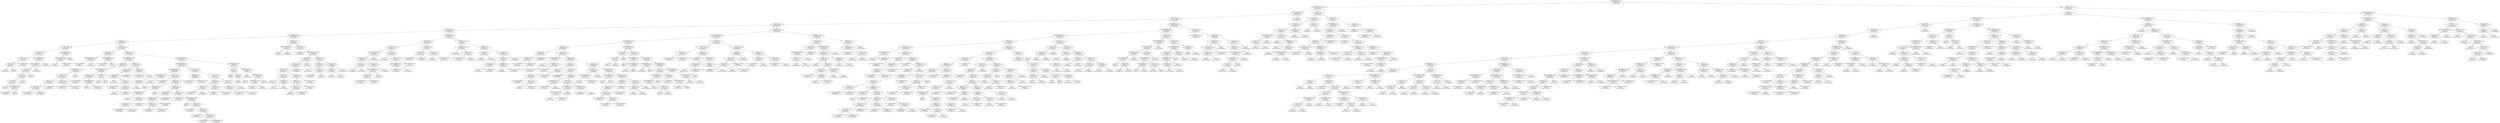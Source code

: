 digraph Tree {
node [shape=box, style="rounded", color="black", fontname=helvetica] ;
edge [fontname=helvetica] ;
0 [label="genre_Adventure <= 1.0\nmse = 2.840338625438302e+16\nsamples = 2027\nvalue = 87400949.1"] ;
1 [label="genre_Animation <= 2.4\nmse = 1.2931643996707104e+16\nsamples = 1753\nvalue = 59561166.7"] ;
0 -> 1 [labeldistance=2.5, labelangle=45, headlabel="True"] ;
2 [label="key_rich_snob <= 28.1\nmse = 9568424070849336.0\nsamples = 1710\nvalue = 53176839.6"] ;
1 -> 2 ;
3 [label="runtime <= 0.6\nmse = 8369477454689498.0\nsamples = 1709\nvalue = 52505983.3"] ;
2 -> 3 ;
4 [label="runtime <= -0.2\nmse = 6056943753965854.0\nsamples = 1375\nvalue = 40865762.5"] ;
3 -> 4 ;
5 [label="genre_Family <= 1.5\nmse = 3406927104290782.0\nsamples = 867\nvalue = 29975280.2"] ;
4 -> 5 ;
6 [label="genre_Fantasy <= 1.6\nmse = 3038077995765349.0\nsamples = 830\nvalue = 27328272.4"] ;
5 -> 6 ;
7 [label="runtime <= -1.3\nmse = 2929690265016544.5\nsamples = 802\nvalue = 25907117.2"] ;
6 -> 7 ;
8 [label="runtime <= -1.3\nmse = 161211542988904.3\nsamples = 39\nvalue = 2785841.7"] ;
7 -> 8 ;
9 [label="runtime <= -1.8\nmse = 17788879127540.2\nsamples = 31\nvalue = 1353909.7"] ;
8 -> 9 ;
10 [label="runtime <= -2.0\nmse = 110495736464724.6\nsamples = 5\nvalue = 6214804.6"] ;
9 -> 10 ;
11 [label="runtime <= -2.8\nmse = 3688369645450.9\nsamples = 3\nvalue = 1358007.7"] ;
10 -> 11 ;
12 [label="mse = 0.0\nsamples = 1\nvalue = 4074023.0"] ;
11 -> 12 ;
13 [label="mse = 0.0\nsamples = 2\nvalue = 0.0"] ;
11 -> 13 ;
14 [label="mse = 182250000000000.0\nsamples = 2\nvalue = 13500000.0"] ;
10 -> 14 ;
15 [label="genre_Science_Fiction <= 1.4\nmse = 5145389224432.9\nsamples = 26\nvalue = 836793.3"] ;
9 -> 15 ;
16 [label="original_language <= 3.9\nmse = 2992204596629.0\nsamples = 25\nvalue = 518428.5"] ;
15 -> 16 ;
17 [label="runtime <= -1.4\nmse = 650654541360.7\nsamples = 24\nvalue = 287029.2"] ;
16 -> 17 ;
18 [label="runtime <= -1.4\nmse = 948478106231.9\nsamples = 14\nvalue = 451045.8"] ;
17 -> 18 ;
19 [label="runtime <= -1.5\nmse = 614899243105.4\nsamples = 13\nvalue = 232104.5"] ;
18 -> 19 ;
20 [label="mse = 0.0\nsamples = 9\nvalue = 0.0"] ;
19 -> 20 ;
21 [label="original_language <= 1.3\nmse = 1241668764308.7\nsamples = 4\nvalue = 527510.2"] ;
19 -> 21 ;
22 [label="mse = 1851262608018.7\nsamples = 3\nvalue = 967102.0"] ;
21 -> 22 ;
23 [label="mse = 0.0\nsamples = 1\nvalue = 0.0"] ;
21 -> 23 ;
24 [label="mse = 0.0\nsamples = 1\nvalue = 2275557.0"] ;
18 -> 24 ;
25 [label="mse = 0.0\nsamples = 10\nvalue = 0.0"] ;
17 -> 25 ;
26 [label="mse = 0.0\nsamples = 1\nvalue = 10700000.0"] ;
16 -> 26 ;
27 [label="mse = 0.0\nsamples = 1\nvalue = 8000000.0"] ;
15 -> 27 ;
28 [label="original_language <= 0.3\nmse = 783695489293299.4\nsamples = 8\nvalue = 9554974.8"] ;
8 -> 28 ;
29 [label="original_language <= -0.5\nmse = 852022308407259.5\nsamples = 7\nvalue = 10510472.3"] ;
28 -> 29 ;
30 [label="mse = 0.0\nsamples = 1\nvalue = 7267585.0"] ;
29 -> 30 ;
31 [label="mse = 945393142916646.2\nsamples = 6\nvalue = 10870793.1"] ;
29 -> 31 ;
32 [label="mse = 0.0\nsamples = 1\nvalue = 0.0"] ;
28 -> 32 ;
33 [label="runtime <= -1.2\nmse = 3047138447575887.0\nsamples = 763\nvalue = 27138427.7"] ;
7 -> 33 ;
34 [label="runtime <= -1.2\nmse = 5293877558077700.0\nsamples = 27\nvalue = 54612011.8"] ;
33 -> 34 ;
35 [label="genre_Science_Fiction <= 1.4\nmse = 2621588176653985.5\nsamples = 11\nvalue = 28106220.8"] ;
34 -> 35 ;
36 [label="mse = 2745524668064454.5\nsamples = 10\nvalue = 26051635.6"] ;
35 -> 36 ;
37 [label="mse = -4.0\nsamples = 1\nvalue = 56870414.0"] ;
35 -> 37 ;
38 [label="original_language <= 3.2\nmse = 6250524011381565.0\nsamples = 16\nvalue = 71178131.2"] ;
34 -> 38 ;
39 [label="mse = 6316307877311055.0\nsamples = 15\nvalue = 77648870.4"] ;
38 -> 39 ;
40 [label="mse = 0.0\nsamples = 1\nvalue = 0.0"] ;
38 -> 40 ;
41 [label="runtime <= -0.8\nmse = 2943936106313610.0\nsamples = 736\nvalue = 26201828.3"] ;
33 -> 41 ;
42 [label="genre_Science_Fiction <= 1.4\nmse = 1950819272454785.2\nsamples = 225\nvalue = 18304103.7"] ;
41 -> 42 ;
43 [label="runtime <= -0.9\nmse = 1925957758249246.0\nsamples = 212\nvalue = 17351759.1"] ;
42 -> 43 ;
44 [label="original_language <= 1.3\nmse = 1209271106032412.5\nsamples = 122\nvalue = 15039681.4"] ;
43 -> 44 ;
45 [label="runtime <= -1.0\nmse = 1225326368723095.0\nsamples = 121\nvalue = 15286233.5"] ;
44 -> 45 ;
46 [label="runtime <= -1.1\nmse = 1286872832348165.8\nsamples = 68\nvalue = 16667568.3"] ;
45 -> 46 ;
47 [label="runtime <= -1.1\nmse = 715295494896066.8\nsamples = 38\nvalue = 13849812.3"] ;
46 -> 47 ;
48 [label="mse = 647461288882522.4\nsamples = 18\nvalue = 13034735.6"] ;
47 -> 48 ;
49 [label="mse = 777550418907714.0\nsamples = 20\nvalue = 14612303.5"] ;
47 -> 49 ;
50 [label="mse = 2114464780806605.5\nsamples = 30\nvalue = 20894202.2"] ;
46 -> 50 ;
51 [label="runtime <= -1.0\nmse = 1146105347316485.8\nsamples = 53\nvalue = 13621974.8"] ;
45 -> 51 ;
52 [label="mse = 459914827573398.1\nsamples = 21\nvalue = 11374929.0"] ;
51 -> 52 ;
53 [label="mse = 1571500277754760.5\nsamples = 32\nvalue = 15031885.9"] ;
51 -> 53 ;
54 [label="mse = 0.0\nsamples = 1\nvalue = 0.0"] ;
44 -> 54 ;
55 [label="original_language <= 0.0\nmse = 2799800981631452.5\nsamples = 90\nvalue = 20218735.4"] ;
43 -> 55 ;
56 [label="runtime <= -0.9\nmse = 2848426714665280.5\nsamples = 88\nvalue = 20631362.7"] ;
55 -> 56 ;
57 [label="mse = 1135283190732175.0\nsamples = 29\nvalue = 24686407.4"] ;
56 -> 57 ;
58 [label="original_language <= -0.5\nmse = 3570229958757500.5\nsamples = 59\nvalue = 18899110.5"] ;
56 -> 58 ;
59 [label="mse = 0.0\nsamples = 1\nvalue = 0.0"] ;
58 -> 59 ;
60 [label="mse = 3601696153370993.0\nsamples = 58\nvalue = 19084395.9"] ;
58 -> 60 ;
61 [label="original_language <= 0.5\nmse = 42.7\nsamples = 2\nvalue = 0.0"] ;
55 -> 61 ;
62 [label="mse = 0.0\nsamples = 1\nvalue = 0.0"] ;
61 -> 62 ;
63 [label="mse = 0.0\nsamples = 1\nvalue = 0.0"] ;
61 -> 63 ;
64 [label="runtime <= -0.9\nmse = 2107206056813596.0\nsamples = 13\nvalue = 32216616.2"] ;
42 -> 64 ;
65 [label="runtime <= -1.0\nmse = 1546862366956798.0\nsamples = 10\nvalue = 23958373.6"] ;
64 -> 65 ;
66 [label="runtime <= -1.1\nmse = 1790287403965527.5\nsamples = 8\nvalue = 27229215.1"] ;
65 -> 66 ;
67 [label="mse = 0.0\nsamples = 1\nvalue = 17507368.0"] ;
66 -> 67 ;
68 [label="runtime <= -1.1\nmse = 2394434404572544.5\nsamples = 7\nvalue = 30764432.3"] ;
66 -> 68 ;
69 [label="mse = 4551097605327783.0\nsamples = 3\nvalue = 35854363.6"] ;
68 -> 69 ;
70 [label="runtime <= -1.0\nmse = 557634319209864.8\nsamples = 4\nvalue = 26522822.8"] ;
68 -> 70 ;
71 [label="mse = 0.0\nsamples = 1\nvalue = 25562924.0"] ;
70 -> 71 ;
72 [label="mse = 835760424487120.8\nsamples = 3\nvalue = 27002772.2"] ;
70 -> 72 ;
73 [label="mse = 8785043105557.2\nsamples = 2\nvalue = 7604165.7"] ;
65 -> 73 ;
74 [label="runtime <= -0.9\nmse = 2995075002159077.5\nsamples = 3\nvalue = 61946289.6"] ;
64 -> 74 ;
75 [label="mse = 742871001132488.0\nsamples = 2\nvalue = 103172110.0"] ;
74 -> 75 ;
76 [label="mse = 1.0\nsamples = 1\nvalue = 107559.0"] ;
74 -> 76 ;
77 [label="original_language <= 0.0\nmse = 3356542615515954.5\nsamples = 511\nvalue = 29813653.9"] ;
41 -> 77 ;
78 [label="genre_Science_Fiction <= 1.4\nmse = 3434117951075797.0\nsamples = 498\nvalue = 30743110.0"] ;
77 -> 78 ;
79 [label="original_language <= -1.0\nmse = 3386932797691790.5\nsamples = 475\nvalue = 29828326.7"] ;
78 -> 79 ;
80 [label="original_language <= -1.4\nmse = 6222815475016033.0\nsamples = 4\nvalue = 74478409.4"] ;
79 -> 80 ;
81 [label="runtime <= -0.6\nmse = 233165490855602.0\nsamples = 3\nvalue = 10797349.0"] ;
80 -> 81 ;
82 [label="mse = 0.0\nsamples = 1\nvalue = 32392047.0"] ;
81 -> 82 ;
83 [label="mse = 0.0\nsamples = 2\nvalue = 0.0"] ;
81 -> 83 ;
84 [label="mse = 0.0\nsamples = 1\nvalue = 170000000.0"] ;
80 -> 84 ;
85 [label="runtime <= -0.8\nmse = 3353623142183304.0\nsamples = 471\nvalue = 29521242.2"] ;
79 -> 85 ;
86 [label="mse = 4918679885679912.0\nsamples = 37\nvalue = 39890188.9"] ;
85 -> 86 ;
87 [label="runtime <= -0.6\nmse = 3202296906631136.0\nsamples = 434\nvalue = 28588503.4"] ;
85 -> 87 ;
88 [label="status <= 14.1\nmse = 1279638385053393.5\nsamples = 101\nvalue = 19599419.5"] ;
87 -> 88 ;
89 [label="original_language <= -0.3\nmse = 1285151532718007.5\nsamples = 100\nvalue = 19720403.6"] ;
88 -> 89 ;
90 [label="mse = 0.0\nsamples = 1\nvalue = 110197.0"] ;
89 -> 90 ;
91 [label="runtime <= -0.7\nmse = 1290730431830947.0\nsamples = 99\nvalue = 19842206.1"] ;
89 -> 91 ;
92 [label="runtime <= -0.7\nmse = 1310249953595953.0\nsamples = 66\nvalue = 18791784.6"] ;
91 -> 92 ;
93 [label="mse = 1698232562800896.2\nsamples = 37\nvalue = 20609804.9"] ;
92 -> 93 ;
94 [label="mse = 891771157877352.0\nsamples = 29\nvalue = 16864683.1"] ;
92 -> 94 ;
95 [label="mse = 1250627262587162.5\nsamples = 33\nvalue = 21707609.8"] ;
91 -> 95 ;
96 [label="mse = 0.0\nsamples = 1\nvalue = 0.0"] ;
88 -> 96 ;
97 [label="runtime <= -0.4\nmse = 3789524449688009.0\nsamples = 333\nvalue = 31495687.2"] ;
87 -> 97 ;
98 [label="runtime <= -0.5\nmse = 4379953592567660.0\nsamples = 152\nvalue = 34595498.8"] ;
97 -> 98 ;
99 [label="runtime <= -0.5\nmse = 3859036630414989.0\nsamples = 109\nvalue = 32560964.6"] ;
98 -> 99 ;
100 [label="runtime <= -0.6\nmse = 4800271912794403.0\nsamples = 70\nvalue = 36092416.3"] ;
99 -> 100 ;
101 [label="mse = 4429406189331369.5\nsamples = 33\nvalue = 32601867.1"] ;
100 -> 101 ;
102 [label="mse = 5080447355561833.0\nsamples = 37\nvalue = 38895433.1"] ;
100 -> 102 ;
103 [label="mse = 1813608897250992.5\nsamples = 39\nvalue = 25188284.8"] ;
99 -> 103 ;
104 [label="mse = 5963225429158870.0\nsamples = 43\nvalue = 40989749.2"] ;
98 -> 104 ;
105 [label="runtime <= -0.4\nmse = 3270736845174025.0\nsamples = 181\nvalue = 28851730.3"] ;
97 -> 105 ;
106 [label="mse = 374481918205256.0\nsamples = 35\nvalue = 9924876.9"] ;
105 -> 106 ;
107 [label="original_language <= -0.5\nmse = 3891003678645411.0\nsamples = 146\nvalue = 33648859.0"] ;
105 -> 107 ;
108 [label="mse = 0.0\nsamples = 1\nvalue = 0.0"] ;
107 -> 108 ;
109 [label="runtime <= -0.3\nmse = 3916568566525785.0\nsamples = 145\nvalue = 33961871.7"] ;
107 -> 109 ;
110 [label="mse = 5351961448665301.0\nsamples = 49\nvalue = 37709685.9"] ;
109 -> 110 ;
111 [label="runtime <= -0.3\nmse = 3213565868171175.0\nsamples = 96\nvalue = 32152582.0"] ;
109 -> 111 ;
112 [label="mse = 1379034331191531.0\nsamples = 29\nvalue = 27877320.9"] ;
111 -> 112 ;
113 [label="runtime <= -0.2\nmse = 3975993096040145.0\nsamples = 67\nvalue = 33954898.0"] ;
111 -> 113 ;
114 [label="mse = 3634641278950439.0\nsamples = 31\nvalue = 32634767.7"] ;
113 -> 114 ;
115 [label="mse = 4264931850601753.5\nsamples = 36\nvalue = 35083009.3"] ;
113 -> 115 ;
116 [label="runtime <= -0.6\nmse = 4070847380932323.0\nsamples = 23\nvalue = 53833502.3"] ;
78 -> 116 ;
117 [label="runtime <= -0.7\nmse = 8090659518957690.0\nsamples = 6\nvalue = 86285107.9"] ;
116 -> 117 ;
118 [label="mse = 4766264132645334.0\nsamples = 2\nvalue = 114586465.3"] ;
117 -> 118 ;
119 [label="mse = 9025012542130768.0\nsamples = 4\nvalue = 74155954.7"] ;
117 -> 119 ;
120 [label="runtime <= -0.4\nmse = 1109170787784667.6\nsamples = 17\nvalue = 36753709.9"] ;
116 -> 120 ;
121 [label="runtime <= -0.5\nmse = 288395017425716.0\nsamples = 10\nvalue = 22010787.5"] ;
120 -> 121 ;
122 [label="runtime <= -0.6\nmse = 76704782895119.1\nsamples = 5\nvalue = 33014062.4"] ;
121 -> 122 ;
123 [label="mse = 95577205821682.0\nsamples = 4\nvalue = 32767578.0"] ;
122 -> 123 ;
124 [label="mse = 0.0\nsamples = 1\nvalue = 34000000.0"] ;
122 -> 124 ;
125 [label="runtime <= -0.5\nmse = 257941134906373.0\nsamples = 5\nvalue = 11007512.6"] ;
121 -> 125 ;
126 [label="mse = 16635032439477.6\nsamples = 3\nvalue = 4223674.3"] ;
125 -> 126 ;
127 [label="mse = 447323557500625.0\nsamples = 2\nvalue = 21183270.0"] ;
125 -> 127 ;
128 [label="runtime <= -0.3\nmse = 1511301707505327.0\nsamples = 7\nvalue = 53134734.9"] ;
120 -> 128 ;
129 [label="runtime <= -0.4\nmse = 1558234600113084.0\nsamples = 6\nvalue = 62382768.9"] ;
128 -> 129 ;
130 [label="mse = 1779027273638330.0\nsamples = 4\nvalue = 53891216.0"] ;
129 -> 130 ;
131 [label="mse = 375321304450521.0\nsamples = 2\nvalue = 83611651.0"] ;
129 -> 131 ;
132 [label="mse = 0.0\nsamples = 1\nvalue = 20766616.0"] ;
128 -> 132 ;
133 [label="original_language <= 1.4\nmse = 796068012249.1\nsamples = 13\nvalue = 342151.0"] ;
77 -> 133 ;
134 [label="runtime <= -0.5\nmse = 117612.0\nsamples = 6\nvalue = 198.0"] ;
133 -> 134 ;
135 [label="mse = 0.0\nsamples = 3\nvalue = 0.0"] ;
134 -> 135 ;
136 [label="runtime <= -0.4\nmse = 156816.0\nsamples = 3\nvalue = 396.0"] ;
134 -> 136 ;
137 [label="mse = 0.0\nsamples = 1\nvalue = 792.0"] ;
136 -> 137 ;
138 [label="mse = 0.0\nsamples = 2\nvalue = 0.0"] ;
136 -> 138 ;
139 [label="original_language <= 3.2\nmse = 1106403047629.6\nsamples = 7\nvalue = 513127.6"] ;
133 -> 139 ;
140 [label="mse = 0.0\nsamples = 1\nvalue = 4105187.0"] ;
139 -> 140 ;
141 [label="original_language <= 5.1\nmse = 262624335069.3\nsamples = 6\nvalue = 273656.9"] ;
139 -> 141 ;
142 [label="original_language <= 4.5\nmse = 354498206047.2\nsamples = 3\nvalue = 456094.9"] ;
141 -> 142 ;
143 [label="mse = 70237720576.0\nsamples = 2\nvalue = 265024.0"] ;
142 -> 143 ;
144 [label="mse = 0.0\nsamples = 1\nvalue = 1984662.0"] ;
142 -> 144 ;
145 [label="mse = 0.0\nsamples = 3\nvalue = 0.0"] ;
141 -> 145 ;
146 [label="runtime <= -1.0\nmse = 4424448261927221.0\nsamples = 28\nvalue = 68508722.5"] ;
6 -> 146 ;
147 [label="genre_Science_Fiction <= 1.4\nmse = 39667781750285.0\nsamples = 2\nvalue = 3247135.2"] ;
146 -> 147 ;
148 [label="mse = 0.0\nsamples = 1\nvalue = 98017.0"] ;
147 -> 148 ;
149 [label="mse = 0.0\nsamples = 1\nvalue = 15843608.0"] ;
147 -> 149 ;
150 [label="runtime <= -0.9\nmse = 4367251042067791.0\nsamples = 26\nvalue = 77095773.4"] ;
146 -> 150 ;
151 [label="mse = 1046225030541600.0\nsamples = 2\nvalue = 192458073.0"] ;
150 -> 151 ;
152 [label="genre_Science_Fiction <= 1.4\nmse = 3771318095166927.0\nsamples = 24\nvalue = 70686756.8"] ;
150 -> 152 ;
153 [label="runtime <= -0.3\nmse = 4475360291997313.0\nsamples = 17\nvalue = 81128101.2"] ;
152 -> 153 ;
154 [label="runtime <= -0.3\nmse = 4415246935826429.0\nsamples = 16\nvalue = 86693484.8"] ;
153 -> 154 ;
155 [label="runtime <= -0.6\nmse = 2002670647021014.0\nsamples = 10\nvalue = 69139538.8"] ;
154 -> 155 ;
156 [label="runtime <= -0.7\nmse = 720171160666218.0\nsamples = 3\nvalue = 111768574.8"] ;
155 -> 156 ;
157 [label="mse = 0.0\nsamples = 1\nvalue = 73326666.0"] ;
156 -> 157 ;
158 [label="runtime <= -0.6\nmse = 303436948291260.0\nsamples = 2\nvalue = 124582544.3"] ;
156 -> 158 ;
159 [label="mse = 0.0\nsamples = 1\nvalue = 112265139.0"] ;
158 -> 159 ;
160 [label="mse = 0.0\nsamples = 1\nvalue = 149217355.0"] ;
158 -> 160 ;
161 [label="runtime <= -0.4\nmse = 1498019005506088.0\nsamples = 7\nvalue = 52087924.4"] ;
155 -> 161 ;
162 [label="runtime <= -0.4\nmse = 1629713668259690.2\nsamples = 5\nvalue = 44377446.7"] ;
161 -> 162 ;
163 [label="runtime <= -0.5\nmse = 1872174112124414.5\nsamples = 3\nvalue = 49918598.4"] ;
162 -> 163 ;
164 [label="mse = 0.0\nsamples = 1\nvalue = 56681566.0"] ;
163 -> 164 ;
165 [label="mse = 2325924599293440.0\nsamples = 2\nvalue = 48227856.5"] ;
163 -> 165 ;
166 [label="mse = 754899391062055.8\nsamples = 2\nvalue = 30524567.5"] ;
162 -> 166 ;
167 [label="mse = 728331166866259.0\nsamples = 2\nvalue = 70079039.0"] ;
161 -> 167 ;
168 [label="mse = 6594481574179106.0\nsamples = 6\nvalue = 109034870.6"] ;
154 -> 168 ;
169 [label="mse = 28.0\nsamples = 1\nvalue = 11560806.0"] ;
153 -> 169 ;
170 [label="runtime <= -0.5\nmse = 350931435227506.8\nsamples = 7\nvalue = 39362723.7"] ;
152 -> 170 ;
171 [label="runtime <= -0.6\nmse = 61209160870783.5\nsamples = 4\nvalue = 51065177.7"] ;
170 -> 171 ;
172 [label="mse = 0.0\nsamples = 1\nvalue = 41797066.0"] ;
171 -> 172 ;
173 [label="runtime <= -0.6\nmse = 27390320906823.0\nsamples = 3\nvalue = 55699233.5"] ;
171 -> 173 ;
174 [label="mse = 20137067988844.5\nsamples = 2\nvalue = 57723051.7"] ;
173 -> 174 ;
175 [label="mse = -1.0\nsamples = 1\nvalue = 49627779.0"] ;
173 -> 175 ;
176 [label="runtime <= -0.4\nmse = 108691406208245.2\nsamples = 3\nvalue = 15957815.7"] ;
170 -> 176 ;
177 [label="runtime <= -0.4\nmse = 26489231139361.0\nsamples = 2\nvalue = 9211264.0"] ;
176 -> 177 ;
178 [label="mse = 0.0\nsamples = 1\nvalue = 4064495.0"] ;
177 -> 178 ;
179 [label="mse = 0.0\nsamples = 1\nvalue = 14358033.0"] ;
177 -> 179 ;
180 [label="mse = 0.0\nsamples = 1\nvalue = 29450919.0"] ;
176 -> 180 ;
181 [label="genre_Fantasy <= 1.6\nmse = 8051889176993978.0\nsamples = 37\nvalue = 93160337.1"] ;
5 -> 181 ;
182 [label="runtime <= -0.6\nmse = 4026830769088385.5\nsamples = 24\nvalue = 73552518.8"] ;
181 -> 182 ;
183 [label="runtime <= -0.8\nmse = 4181615496555213.0\nsamples = 17\nvalue = 83481033.2"] ;
182 -> 183 ;
184 [label="original_language <= 0.3\nmse = 1907456706307065.5\nsamples = 9\nvalue = 58567024.8"] ;
183 -> 184 ;
185 [label="runtime <= -1.0\nmse = 1360039967098234.0\nsamples = 8\nvalue = 47978530.3"] ;
184 -> 185 ;
186 [label="runtime <= -1.1\nmse = 85771418373796.0\nsamples = 2\nvalue = 9401952.0"] ;
185 -> 186 ;
187 [label="mse = 0.0\nsamples = 1\nvalue = 18663238.0"] ;
186 -> 187 ;
188 [label="mse = 0.0\nsamples = 1\nvalue = 140666.0"] ;
186 -> 188 ;
189 [label="runtime <= -0.8\nmse = 1271956874782284.5\nsamples = 6\nvalue = 54992453.6"] ;
185 -> 189 ;
190 [label="genre_Science_Fiction <= 1.4\nmse = 1269510772219336.5\nsamples = 5\nvalue = 62192241.3"] ;
189 -> 190 ;
191 [label="runtime <= -0.9\nmse = 1898701163890155.2\nsamples = 4\nvalue = 63554224.5"] ;
190 -> 191 ;
192 [label="mse = 1534948912302254.0\nsamples = 2\nvalue = 64515980.7"] ;
191 -> 192 ;
193 [label="mse = 2260603465629812.5\nsamples = 2\nvalue = 62592468.3"] ;
191 -> 193 ;
194 [label="mse = 0.5\nsamples = 1\nvalue = 59468275.0"] ;
190 -> 194 ;
195 [label="mse = -1.0\nsamples = 1\nvalue = 22593409.0"] ;
189 -> 195 ;
196 [label="mse = -8.0\nsamples = 1\nvalue = 127392239.0"] ;
184 -> 196 ;
197 [label="runtime <= -0.7\nmse = 5278573252814452.0\nsamples = 8\nvalue = 114623543.8"] ;
183 -> 197 ;
198 [label="mse = 4.0\nsamples = 1\nvalue = 164433867.0"] ;
197 -> 198 ;
199 [label="runtime <= -0.6\nmse = 5935400647188388.0\nsamples = 7\nvalue = 98020102.7"] ;
197 -> 199 ;
200 [label="genre_Science_Fiction <= 1.4\nmse = 3482951486368563.0\nsamples = 5\nvalue = 66159989.5"] ;
199 -> 200 ;
201 [label="mse = 3973365088310492.0\nsamples = 4\nvalue = 72021967.2"] ;
200 -> 201 ;
202 [label="mse = -1.0\nsamples = 1\nvalue = 36850101.0"] ;
200 -> 202 ;
203 [label="mse = 4749898102871204.0\nsamples = 2\nvalue = 161740329.0"] ;
199 -> 203 ;
204 [label="runtime <= -0.4\nmse = 2624143764013285.0\nsamples = 7\nvalue = 46745529.7"] ;
182 -> 204 ;
205 [label="runtime <= -0.5\nmse = 152178992455722.6\nsamples = 4\nvalue = 19770238.9"] ;
204 -> 205 ;
206 [label="mse = 208269409483950.2\nsamples = 2\nvalue = 10770233.3"] ;
205 -> 206 ;
207 [label="mse = 3798549184512.0\nsamples = 2\nvalue = 26520243.0"] ;
205 -> 207 ;
208 [label="runtime <= -0.4\nmse = 2732434661650802.0\nsamples = 3\nvalue = 109687875.0"] ;
204 -> 208 ;
209 [label="mse = 0.0\nsamples = 1\nvalue = 72417394.0"] ;
208 -> 209 ;
210 [label="mse = 3056835426997684.0\nsamples = 2\nvalue = 128323115.5"] ;
208 -> 210 ;
211 [label="runtime <= -1.0\nmse = 1.4154302979652268e+16\nsamples = 13\nvalue = 135836177.1"] ;
181 -> 211 ;
212 [label="runtime <= -1.1\nmse = 1.2013189962107648e+16\nsamples = 4\nvalue = 75563356.6"] ;
211 -> 212 ;
213 [label="mse = 0.0\nsamples = 1\nvalue = 12506188.0"] ;
212 -> 213 ;
214 [label="runtime <= -1.1\nmse = 1.37739229176818e+16\nsamples = 3\nvalue = 91327648.8"] ;
212 -> 214 ;
215 [label="mse = 1.5862785109179916e+16\nsamples = 2\nvalue = 116339873.0"] ;
214 -> 215 ;
216 [label="mse = 0.0\nsamples = 1\nvalue = 16290976.0"] ;
214 -> 216 ;
217 [label="runtime <= -0.8\nmse = 1.2902064681976664e+16\nsamples = 9\nvalue = 160949852.3"] ;
211 -> 217 ;
218 [label="runtime <= -0.9\nmse = 1701244925267712.0\nsamples = 2\nvalue = 283300342.7"] ;
217 -> 218 ;
219 [label="mse = 0.0\nsamples = 1\nvalue = 254134910.0"] ;
218 -> 219 ;
220 [label="mse = 0.0\nsamples = 1\nvalue = 341631208.0"] ;
218 -> 220 ;
221 [label="runtime <= -0.4\nmse = 9982496829854276.0\nsamples = 7\nvalue = 120166355.6"] ;
217 -> 221 ;
222 [label="runtime <= -0.5\nmse = 7272554090705763.0\nsamples = 6\nvalue = 99196125.8"] ;
221 -> 222 ;
223 [label="runtime <= -0.6\nmse = 4555141286248230.0\nsamples = 3\nvalue = 57474382.0"] ;
222 -> 223 ;
224 [label="mse = 0.0\nsamples = 1\nvalue = 2119994.0"] ;
223 -> 224 ;
225 [label="mse = 4711695816840064.0\nsamples = 2\nvalue = 75925844.7"] ;
223 -> 225 ;
226 [label="runtime <= -0.5\nmse = 6508559092081968.0\nsamples = 3\nvalue = 140917869.5"] ;
222 -> 226 ;
227 [label="mse = 0.0\nsamples = 1\nvalue = 173398518.0"] ;
226 -> 227 ;
228 [label="mse = 1.0907133130202836e+16\nsamples = 2\nvalue = 108437221.0"] ;
226 -> 228 ;
229 [label="mse = -16.0\nsamples = 1\nvalue = 287928194.0"] ;
221 -> 229 ;
230 [label="genre_Fantasy <= 1.6\nmse = 1.0013011747203692e+16\nsamples = 508\nvalue = 59356176.9"] ;
4 -> 230 ;
231 [label="genre_Science_Fiction <= 1.4\nmse = 9336741442709276.0\nsamples = 484\nvalue = 55687437.5"] ;
230 -> 231 ;
232 [label="original_language <= 0.0\nmse = 8515611622471574.0\nsamples = 451\nvalue = 51637128.7"] ;
231 -> 232 ;
233 [label="runtime <= -0.1\nmse = 8970196033250621.0\nsamples = 420\nvalue = 55089690.6"] ;
232 -> 233 ;
234 [label="runtime <= -0.1\nmse = 3899608602970173.5\nsamples = 106\nvalue = 41211919.3"] ;
233 -> 234 ;
235 [label="runtime <= -0.1\nmse = 4400181128953968.0\nsamples = 74\nvalue = 44125519.5"] ;
234 -> 235 ;
236 [label="mse = 4206628149927103.0\nsamples = 41\nvalue = 45078633.3"] ;
235 -> 236 ;
237 [label="mse = 4599399298287420.0\nsamples = 33\nvalue = 43135028.6"] ;
235 -> 237 ;
238 [label="mse = 2804033395630733.0\nsamples = 32\nvalue = 35151630.8"] ;
234 -> 238 ;
239 [label="runtime <= -0.0\nmse = 1.0451422375832166e+16\nsamples = 314\nvalue = 59355512.6"] ;
233 -> 239 ;
240 [label="original_language <= -0.5\nmse = 4.453247209532008e+16\nsamples = 27\nvalue = 114275633.2"] ;
239 -> 240 ;
241 [label="mse = 0.0\nsamples = 1\nvalue = 19000000.0"] ;
240 -> 241 ;
242 [label="genre_Family <= 1.5\nmse = 4.748417228279777e+16\nsamples = 26\nvalue = 122384197.7"] ;
240 -> 242 ;
243 [label="mse = 5.2001079149939144e+16\nsamples = 24\nvalue = 132620104.9"] ;
242 -> 243 ;
244 [label="mse = 1269215611653701.5\nsamples = 2\nvalue = 36402577.0"] ;
242 -> 244 ;
245 [label="runtime <= 0.3\nmse = 6208323515809180.0\nsamples = 287\nvalue = 53131232.3"] ;
239 -> 245 ;
246 [label="runtime <= 0.1\nmse = 4612239212140172.0\nsamples = 161\nvalue = 47937794.0"] ;
245 -> 246 ;
247 [label="runtime <= 0.1\nmse = 6098392555392557.0\nsamples = 78\nvalue = 59898836.1"] ;
246 -> 247 ;
248 [label="runtime <= 0.0\nmse = 5366729948068634.0\nsamples = 45\nvalue = 49568285.0"] ;
247 -> 248 ;
249 [label="mse = 6303862655260668.0\nsamples = 29\nvalue = 58302644.0"] ;
248 -> 249 ;
250 [label="status <= -14.1\nmse = 2835227180157838.5\nsamples = 16\nvalue = 30789412.9"] ;
248 -> 250 ;
251 [label="mse = 0.0\nsamples = 1\nvalue = 841733.0"] ;
250 -> 251 ;
252 [label="mse = 2934761933052969.0\nsamples = 15\nvalue = 32365606.6"] ;
250 -> 252 ;
253 [label="mse = 6666384801203440.0\nsamples = 33\nvalue = 71520706.2"] ;
247 -> 253 ;
254 [label="runtime <= 0.2\nmse = 2945919744485781.5\nsamples = 83\nvalue = 36641254.2"] ;
246 -> 254 ;
255 [label="mse = 1961003568680899.2\nsamples = 23\nvalue = 25200540.1"] ;
254 -> 255 ;
256 [label="runtime <= 0.2\nmse = 3221483305126522.0\nsamples = 60\nvalue = 40535965.4"] ;
254 -> 256 ;
257 [label="genre_Family <= 1.5\nmse = 5807261291164947.0\nsamples = 15\nvalue = 58393321.6"] ;
256 -> 257 ;
258 [label="mse = 6671752546083059.0\nsamples = 14\nvalue = 52175235.0"] ;
257 -> 258 ;
259 [label="mse = 0.0\nsamples = 1\nvalue = 91038276.0"] ;
257 -> 259 ;
260 [label="runtime <= 0.3\nmse = 2127207486627210.5\nsamples = 45\nvalue = 34065908.8"] ;
256 -> 260 ;
261 [label="genre_Family <= 1.5\nmse = 3239290555415724.0\nsamples = 20\nvalue = 37068308.7"] ;
260 -> 261 ;
262 [label="original_language <= -1.0\nmse = 3231071424727486.0\nsamples = 19\nvalue = 35132271.1"] ;
261 -> 262 ;
263 [label="mse = 0.0\nsamples = 1\nvalue = 42776760.0"] ;
262 -> 263 ;
264 [label="mse = 3717785689472673.5\nsamples = 18\nvalue = 33956195.9"] ;
262 -> 264 ;
265 [label="mse = -8.0\nsamples = 1\nvalue = 95149435.0"] ;
261 -> 265 ;
266 [label="genre_Family <= 1.5\nmse = 1206628769966663.8\nsamples = 25\nvalue = 31616582.7"] ;
260 -> 266 ;
267 [label="mse = 1325104744653349.0\nsamples = 24\nvalue = 33188720.0"] ;
266 -> 267 ;
268 [label="mse = -1.0\nsamples = 1\nvalue = 18253415.0"] ;
266 -> 268 ;
269 [label="runtime <= 0.4\nmse = 8045080044130214.0\nsamples = 126\nvalue = 59338024.3"] ;
245 -> 269 ;
270 [label="genre_Family <= 1.5\nmse = 1.712541641965711e+16\nsamples = 22\nvalue = 95588904.8"] ;
269 -> 270 ;
271 [label="original_language <= -0.6\nmse = 1.696149191589626e+16\nsamples = 21\nvalue = 91221449.8"] ;
270 -> 271 ;
272 [label="mse = 0.0\nsamples = 1\nvalue = 16800000.0"] ;
271 -> 272 ;
273 [label="mse = 1.7302555698202812e+16\nsamples = 20\nvalue = 93476645.2"] ;
271 -> 273 ;
274 [label="mse = -64.0\nsamples = 1\nvalue = 244082376.0"] ;
270 -> 274 ;
275 [label="original_language <= -0.5\nmse = 5849341016755731.0\nsamples = 104\nvalue = 51874607.8"] ;
269 -> 275 ;
276 [label="original_language <= -1.1\nmse = 1705054879506.2\nsamples = 2\nvalue = 1305777.5"] ;
275 -> 276 ;
277 [label="mse = 0.0\nsamples = 1\nvalue = 0.0"] ;
276 -> 277 ;
278 [label="mse = 0.0\nsamples = 1\nvalue = 2611555.0"] ;
276 -> 278 ;
279 [label="genre_Family <= 1.5\nmse = 5888150379054454.0\nsamples = 102\nvalue = 52476617.6"] ;
275 -> 279 ;
280 [label="runtime <= 0.6\nmse = 5958990836012724.0\nsamples = 99\nvalue = 51813847.2"] ;
279 -> 280 ;
281 [label="runtime <= 0.5\nmse = 5936334914770558.0\nsamples = 76\nvalue = 52993694.6"] ;
280 -> 281 ;
282 [label="runtime <= 0.4\nmse = 6001490215138705.0\nsamples = 58\nvalue = 51748985.0"] ;
281 -> 282 ;
283 [label="mse = 4909558773782046.0\nsamples = 19\nvalue = 54131533.0"] ;
282 -> 283 ;
284 [label="runtime <= 0.5\nmse = 6425677297174270.0\nsamples = 39\nvalue = 50816683.7"] ;
282 -> 284 ;
285 [label="mse = 3236478448382004.5\nsamples = 22\nvalue = 49304528.8"] ;
284 -> 285 ;
286 [label="mse = 1.0107487566349656e+16\nsamples = 17\nvalue = 52565112.8"] ;
284 -> 286 ;
287 [label="mse = 5714908001285820.0\nsamples = 18\nvalue = 56848279.2"] ;
281 -> 287 ;
288 [label="mse = 6015577223201090.0\nsamples = 23\nvalue = 47764100.5"] ;
280 -> 288 ;
289 [label="runtime <= 0.5\nmse = 2227277873990444.8\nsamples = 3\nvalue = 79650206.2"] ;
279 -> 289 ;
290 [label="runtime <= 0.5\nmse = 1665453475140050.0\nsamples = 2\nvalue = 61593003.0"] ;
289 -> 290 ;
291 [label="mse = 0.0\nsamples = 1\nvalue = 90450008.0"] ;
290 -> 291 ;
292 [label="mse = -1.0\nsamples = 1\nvalue = 3878993.0"] ;
290 -> 292 ;
293 [label="mse = 0.0\nsamples = 1\nvalue = 133821816.0"] ;
289 -> 293 ;
294 [label="original_language <= 0.6\nmse = 149713322149139.5\nsamples = 31\nvalue = 5485535.7"] ;
232 -> 294 ;
295 [label="runtime <= 0.3\nmse = 2790165699.9\nsamples = 7\nvalue = 22523.4"] ;
294 -> 295 ;
296 [label="runtime <= 0.1\nmse = 4374192980.4\nsamples = 4\nvalue = 41829.1"] ;
295 -> 296 ;
297 [label="mse = 0.0\nsamples = 3\nvalue = 0.0"] ;
296 -> 297 ;
298 [label="mse = 0.0\nsamples = 1\nvalue = 146402.0"] ;
296 -> 298 ;
299 [label="mse = 0.0\nsamples = 3\nvalue = 0.0"] ;
295 -> 299 ;
300 [label="runtime <= -0.1\nmse = 189106516562986.6\nsamples = 24\nvalue = 7458290.2"] ;
294 -> 300 ;
301 [label="original_language <= 1.1\nmse = 1961805124212.6\nsamples = 6\nvalue = 529393.9"] ;
300 -> 301 ;
302 [label="mse = 0.0\nsamples = 4\nvalue = 0.0"] ;
301 -> 302 ;
303 [label="original_language <= 3.9\nmse = 4484125998200.2\nsamples = 2\nvalue = 2117575.5"] ;
301 -> 303 ;
304 [label="mse = 0.0\nsamples = 1\nvalue = 4235151.0"] ;
303 -> 304 ;
305 [label="mse = 0.0\nsamples = 1\nvalue = 0.0"] ;
303 -> 305 ;
306 [label="runtime <= -0.1\nmse = 224940252980167.1\nsamples = 18\nvalue = 9437974.9"] ;
300 -> 306 ;
307 [label="original_language <= 3.2\nmse = 628750385830443.5\nsamples = 2\nvalue = 35461257.3"] ;
306 -> 307 ;
308 [label="mse = 0.0\nsamples = 1\nvalue = 53191886.0"] ;
307 -> 308 ;
309 [label="mse = 0.0\nsamples = 1\nvalue = 0.0"] ;
307 -> 309 ;
310 [label="original_language <= 5.9\nmse = 85465847613828.9\nsamples = 16\nvalue = 6315181.0"] ;
306 -> 310 ;
311 [label="runtime <= 0.3\nmse = 32871350160443.4\nsamples = 12\nvalue = 3851042.6"] ;
310 -> 311 ;
312 [label="original_language <= 3.1\nmse = 9384990923086.8\nsamples = 7\nvalue = 1370035.8"] ;
311 -> 312 ;
313 [label="original_language <= 1.8\nmse = 13790190744127.5\nsamples = 4\nvalue = 2348632.9"] ;
312 -> 313 ;
314 [label="mse = 0.0\nsamples = 2\nvalue = 0.0"] ;
313 -> 314 ;
315 [label="runtime <= 0.0\nmse = 15015985476938.9\nsamples = 2\nvalue = 5480143.3"] ;
313 -> 315 ;
316 [label="mse = 0.0\nsamples = 1\nvalue = 0.0"] ;
315 -> 316 ;
317 [label="mse = 0.0\nsamples = 1\nvalue = 8220215.0"] ;
315 -> 317 ;
318 [label="mse = 0.0\nsamples = 3\nvalue = 0.0"] ;
312 -> 318 ;
319 [label="runtime <= 0.5\nmse = 45018159355556.7\nsamples = 5\nvalue = 7572552.8"] ;
311 -> 319 ;
320 [label="mse = 4758746812692.2\nsamples = 2\nvalue = 13930763.8"] ;
319 -> 320 ;
321 [label="original_language <= 1.8\nmse = 4423877657379.2\nsamples = 3\nvalue = 1214341.8"] ;
319 -> 321 ;
322 [label="mse = 5243114260597.6\nsamples = 2\nvalue = 1619122.3"] ;
321 -> 322 ;
323 [label="mse = 0.0\nsamples = 1\nvalue = 0.0"] ;
321 -> 323 ;
324 [label="original_language <= 8.5\nmse = 174404280282901.0\nsamples = 4\nvalue = 16171734.4"] ;
310 -> 324 ;
325 [label="original_language <= 7.1\nmse = 90474355786.9\nsamples = 2\nvalue = 26952890.7"] ;
324 -> 325 ;
326 [label="mse = 0.0\nsamples = 1\nvalue = 26527510.0"] ;
325 -> 326 ;
327 [label="mse = 0.0\nsamples = 1\nvalue = 27165581.0"] ;
325 -> 327 ;
328 [label="mse = 0.0\nsamples = 2\nvalue = 0.0"] ;
324 -> 328 ;
329 [label="runtime <= 0.2\nmse = 1.7610474180982352e+16\nsamples = 33\nvalue = 115091965.5"] ;
231 -> 329 ;
330 [label="runtime <= -0.1\nmse = 1.1443795470768466e+16\nsamples = 21\nvalue = 77869225.4"] ;
329 -> 330 ;
331 [label="runtime <= -0.1\nmse = 3.844970548144611e+16\nsamples = 4\nvalue = 145931587.5"] ;
330 -> 331 ;
332 [label="mse = 17253526911432.2\nsamples = 2\nvalue = 13608968.5"] ;
331 -> 332 ;
333 [label="mse = 4.186360643794248e+16\nsamples = 2\nvalue = 278254206.5"] ;
331 -> 333 ;
334 [label="runtime <= -0.1\nmse = 6829484222217025.0\nsamples = 17\nvalue = 68146030.8"] ;
330 -> 334 ;
335 [label="mse = 2941635891351226.0\nsamples = 4\nvalue = 90443034.9"] ;
334 -> 335 ;
336 [label="runtime <= 0.0\nmse = 8106215975403074.0\nsamples = 13\nvalue = 59227229.2"] ;
334 -> 336 ;
337 [label="runtime <= -0.0\nmse = 944812384920539.8\nsamples = 8\nvalue = 42833351.9"] ;
336 -> 337 ;
338 [label="mse = 0.0\nsamples = 1\nvalue = 32017803.0"] ;
337 -> 338 ;
339 [label="mse = 1091461094896222.4\nsamples = 7\nvalue = 44799815.4"] ;
337 -> 339 ;
340 [label="runtime <= 0.1\nmse = 1.997989622021409e+16\nsamples = 5\nvalue = 89673001.1"] ;
336 -> 340 ;
341 [label="mse = 2.2548748628792772e+16\nsamples = 4\nvalue = 100100508.0"] ;
340 -> 341 ;
342 [label="mse = 0.0\nsamples = 1\nvalue = 27107960.0"] ;
340 -> 342 ;
343 [label="runtime <= 0.4\nmse = 2.163063732554153e+16\nsamples = 12\nvalue = 189537445.6"] ;
329 -> 343 ;
344 [label="runtime <= 0.4\nmse = 2.183969259201187e+16\nsamples = 6\nvalue = 272187370.4"] ;
343 -> 344 ;
345 [label="runtime <= 0.3\nmse = 1.5086962890633168e+16\nsamples = 5\nvalue = 239727666.8"] ;
344 -> 345 ;
346 [label="runtime <= 0.2\nmse = 6640574195657216.0\nsamples = 3\nvalue = 289521577.6"] ;
345 -> 346 ;
347 [label="mse = 0.0\nsamples = 1\nvalue = 190213455.0"] ;
346 -> 347 ;
348 [label="mse = 109731199054656.0\nsamples = 2\nvalue = 355726992.7"] ;
346 -> 348 ;
349 [label="mse = 1.814457268120308e+16\nsamples = 2\nvalue = 156737815.3"] ;
345 -> 349 ;
350 [label="mse = -64.0\nsamples = 1\nvalue = 531865000.0"] ;
344 -> 350 ;
351 [label="runtime <= 0.5\nmse = 1287046871446711.0\nsamples = 6\nvalue = 83273256.6"] ;
343 -> 351 ;
352 [label="runtime <= 0.5\nmse = 1525073579200256.0\nsamples = 3\nvalue = 66100805.0"] ;
351 -> 352 ;
353 [label="mse = 1145359453312331.0\nsamples = 2\nvalue = 81001073.3"] ;
352 -> 353 ;
354 [label="mse = 0.0\nsamples = 1\nvalue = 21400000.0"] ;
352 -> 354 ;
355 [label="runtime <= 0.6\nmse = 52232749636898.0\nsamples = 3\nvalue = 106169858.7"] ;
351 -> 355 ;
356 [label="mse = 75998624562960.0\nsamples = 2\nvalue = 107055014.0"] ;
355 -> 356 ;
357 [label="mse = 0.0\nsamples = 1\nvalue = 104399548.0"] ;
355 -> 357 ;
358 [label="genre_Family <= 1.5\nmse = 1.7789097003191388e+16\nsamples = 24\nvalue = 130096998.2"] ;
230 -> 358 ;
359 [label="runtime <= -0.0\nmse = 7299804981599085.0\nsamples = 18\nvalue = 85326293.0"] ;
358 -> 359 ;
360 [label="runtime <= -0.1\nmse = 6593715076467858.0\nsamples = 5\nvalue = 132019343.7"] ;
359 -> 360 ;
361 [label="genre_Science_Fiction <= 1.4\nmse = 1704085342837920.0\nsamples = 3\nvalue = 74780080.8"] ;
360 -> 361 ;
362 [label="runtime <= -0.1\nmse = 223527122714710.0\nsamples = 2\nvalue = 42428171.3"] ;
361 -> 362 ;
363 [label="mse = 0.0\nsamples = 1\nvalue = 53000000.0"] ;
362 -> 363 ;
364 [label="mse = 0.0\nsamples = 1\nvalue = 21284514.0"] ;
362 -> 364 ;
365 [label="mse = -2.0\nsamples = 1\nvalue = 123307945.0"] ;
361 -> 365 ;
366 [label="mse = 3491065080482072.0\nsamples = 2\nvalue = 203568422.2"] ;
360 -> 366 ;
367 [label="genre_Science_Fiction <= 1.4\nmse = 6267573522365872.0\nsamples = 13\nvalue = 65314985.5"] ;
359 -> 367 ;
368 [label="runtime <= 0.4\nmse = 5899257953218660.0\nsamples = 12\nvalue = 59617474.6"] ;
367 -> 368 ;
369 [label="runtime <= 0.1\nmse = 3436430545595386.0\nsamples = 10\nvalue = 46125659.3"] ;
368 -> 369 ;
370 [label="mse = 0.0\nsamples = 1\nvalue = 14110013.0"] ;
369 -> 370 ;
371 [label="runtime <= 0.3\nmse = 3783159219448923.0\nsamples = 9\nvalue = 51051143.4"] ;
369 -> 371 ;
372 [label="runtime <= 0.2\nmse = 5112841757342824.0\nsamples = 7\nvalue = 61176077.4"] ;
371 -> 372 ;
373 [label="mse = 1249417696248962.0\nsamples = 3\nvalue = 43182260.0"] ;
372 -> 373 ;
374 [label="runtime <= 0.2\nmse = 6801720688221758.0\nsamples = 4\nvalue = 70172986.2"] ;
372 -> 374 ;
375 [label="mse = 0.0\nsamples = 1\nvalue = 65663276.0"] ;
374 -> 375 ;
376 [label="mse = 8157183829277149.0\nsamples = 3\nvalue = 71074928.2"] ;
374 -> 376 ;
377 [label="original_language <= 3.1\nmse = 41737765640225.0\nsamples = 2\nvalue = 28270041.8"] ;
371 -> 377 ;
378 [label="mse = 0.0\nsamples = 1\nvalue = 17080167.0"] ;
377 -> 378 ;
379 [label="mse = 0.0\nsamples = 1\nvalue = 32000000.0"] ;
377 -> 379 ;
380 [label="runtime <= 0.5\nmse = 1.1103391225810166e+16\nsamples = 2\nvalue = 100092920.4"] ;
368 -> 380 ;
381 [label="mse = 0.0\nsamples = 1\nvalue = 229147509.0"] ;
380 -> 381 ;
382 [label="mse = 0.0\nsamples = 1\nvalue = 14056528.0"] ;
380 -> 382 ;
383 [label="mse = 48.0\nsamples = 1\nvalue = 179265204.0"] ;
367 -> 383 ;
384 [label="runtime <= 0.0\nmse = 2.380072756578213e+16\nsamples = 6\nvalue = 279332682.1"] ;
358 -> 384 ;
385 [label="runtime <= -0.1\nmse = 1.7037553857049376e+16\nsamples = 5\nvalue = 312226897.5"] ;
384 -> 385 ;
386 [label="mse = 1.385887905820448e+16\nsamples = 3\nvalue = 233209467.8"] ;
385 -> 386 ;
387 [label="runtime <= -0.1\nmse = 7728720247301888.0\nsamples = 2\nvalue = 391244327.2"] ;
385 -> 387 ;
388 [label="mse = 0.0\nsamples = 1\nvalue = 543514353.0"] ;
387 -> 388 ;
389 [label="mse = -16.0\nsamples = 1\nvalue = 340487652.0"] ;
387 -> 389 ;
390 [label="mse = 31.0\nsamples = 1\nvalue = 16178959.0"] ;
384 -> 390 ;
391 [label="genre_Fantasy <= 1.6\nmse = 1.4881127926187876e+16\nsamples = 334\nvalue = 98763396.8"] ;
3 -> 391 ;
392 [label="original_language <= 0.0\nmse = 1.246285005053566e+16\nsamples = 319\nvalue = 92803917.1"] ;
391 -> 392 ;
393 [label="genre_Science_Fiction <= 1.4\nmse = 1.3039183625637414e+16\nsamples = 291\nvalue = 100501742.9"] ;
392 -> 393 ;
394 [label="runtime <= 1.0\nmse = 1.2159448831574668e+16\nsamples = 280\nvalue = 96919874.9"] ;
393 -> 394 ;
395 [label="runtime <= 0.7\nmse = 1.0957196532148986e+16\nsamples = 109\nvalue = 78424487.3"] ;
394 -> 395 ;
396 [label="original_language <= -0.5\nmse = 2943787240042291.0\nsamples = 24\nvalue = 52743192.9"] ;
395 -> 396 ;
397 [label="mse = 0.0\nsamples = 1\nvalue = 79384880.0"] ;
396 -> 397 ;
398 [label="mse = 3000602836785876.5\nsamples = 23\nvalue = 52060072.7"] ;
396 -> 398 ;
399 [label="runtime <= 0.9\nmse = 1.3225293725670738e+16\nsamples = 85\nvalue = 86577279.2"] ;
395 -> 399 ;
400 [label="runtime <= 0.7\nmse = 1.3915421639527516e+16\nsamples = 70\nvalue = 92728701.6"] ;
399 -> 400 ;
401 [label="mse = 1.4671963972782906e+16\nsamples = 16\nvalue = 105959393.2"] ;
400 -> 401 ;
402 [label="runtime <= 0.8\nmse = 1.365619467241576e+16\nsamples = 54\nvalue = 89221771.3"] ;
400 -> 402 ;
403 [label="runtime <= 0.8\nmse = 7759387024858504.0\nsamples = 38\nvalue = 85219739.1"] ;
402 -> 403 ;
404 [label="mse = 5380000680039167.0\nsamples = 19\nvalue = 81884183.8"] ;
403 -> 404 ;
405 [label="mse = 1.0284036786445762e+16\nsamples = 19\nvalue = 88793548.3"] ;
403 -> 405 ;
406 [label="mse = 2.7213424760321316e+16\nsamples = 16\nvalue = 98506486.0"] ;
402 -> 406 ;
407 [label="runtime <= 0.9\nmse = 8639454237120398.0\nsamples = 15\nvalue = 55820167.3"] ;
399 -> 407 ;
408 [label="mse = 5460677817876907.0\nsamples = 6\nvalue = 47193314.6"] ;
407 -> 408 ;
409 [label="genre_Family <= 1.5\nmse = 1.0521642124776728e+16\nsamples = 9\nvalue = 61128999.7"] ;
407 -> 409 ;
410 [label="mse = 1.23896892015655e+16\nsamples = 8\nvalue = 58498446.5"] ;
409 -> 410 ;
411 [label="mse = -4.0\nsamples = 1\nvalue = 75597042.0"] ;
409 -> 411 ;
412 [label="runtime <= 4.0\nmse = 1.254821402015297e+16\nsamples = 171\nvalue = 107845975.7"] ;
394 -> 412 ;
413 [label="runtime <= 1.8\nmse = 1.2734084763235364e+16\nsamples = 161\nvalue = 112229898.7"] ;
412 -> 413 ;
414 [label="runtime <= 1.8\nmse = 1.271180964815419e+16\nsamples = 115\nvalue = 104863057.0"] ;
413 -> 414 ;
415 [label="runtime <= 1.7\nmse = 1.2889030689467408e+16\nsamples = 110\nvalue = 107421920.9"] ;
414 -> 415 ;
416 [label="runtime <= 1.5\nmse = 1.2909485904060638e+16\nsamples = 104\nvalue = 105217042.5"] ;
415 -> 416 ;
417 [label="runtime <= 1.5\nmse = 1.2809228547651698e+16\nsamples = 88\nvalue = 111572570.4"] ;
416 -> 417 ;
418 [label="runtime <= 1.1\nmse = 1.2652536599262104e+16\nsamples = 84\nvalue = 106457018.3"] ;
417 -> 418 ;
419 [label="runtime <= 1.0\nmse = 1.2685186906678512e+16\nsamples = 29\nvalue = 124865628.8"] ;
418 -> 419 ;
420 [label="mse = 1.5184714996106612e+16\nsamples = 18\nvalue = 119567955.9"] ;
419 -> 420 ;
421 [label="mse = 9792043166715282.0\nsamples = 11\nvalue = 130854302.5"] ;
419 -> 421 ;
422 [label="runtime <= 1.1\nmse = 1.2378382860319148e+16\nsamples = 55\nvalue = 97157823.4"] ;
418 -> 422 ;
423 [label="original_language <= -0.6\nmse = 4676216507174547.0\nsamples = 10\nvalue = 49062792.9"] ;
422 -> 423 ;
424 [label="mse = 0.0\nsamples = 1\nvalue = 0.0"] ;
423 -> 424 ;
425 [label="mse = 4816788619585640.0\nsamples = 9\nvalue = 52333645.7"] ;
423 -> 425 ;
426 [label="runtime <= 1.4\nmse = 1.33526286753873e+16\nsamples = 45\nvalue = 106658076.3"] ;
422 -> 426 ;
427 [label="runtime <= 1.3\nmse = 1.5145984700132852e+16\nsamples = 37\nvalue = 102298479.3"] ;
426 -> 427 ;
428 [label="runtime <= 1.2\nmse = 2.3886668304592776e+16\nsamples = 22\nvalue = 117885690.3"] ;
427 -> 428 ;
429 [label="runtime <= 1.2\nmse = 1.1194770460888016e+16\nsamples = 14\nvalue = 101392213.3"] ;
428 -> 429 ;
430 [label="mse = 7033134663184855.0\nsamples = 6\nvalue = 82953021.0"] ;
429 -> 430 ;
431 [label="mse = 1.3308360043135672e+16\nsamples = 8\nvalue = 112148408.8"] ;
429 -> 431 ;
432 [label="mse = 3.74278835681669e+16\nsamples = 8\nvalue = 136319576.4"] ;
428 -> 432 ;
433 [label="runtime <= 1.3\nmse = 5056501123332414.0\nsamples = 15\nvalue = 85294249.0"] ;
427 -> 433 ;
434 [label="mse = 2940747959155207.0\nsamples = 8\nvalue = 81460690.8"] ;
433 -> 434 ;
435 [label="mse = 7880867674839741.0\nsamples = 7\nvalue = 90496935.1"] ;
433 -> 435 ;
436 [label="runtime <= 1.4\nmse = 2303157804691628.0\nsamples = 8\nvalue = 131725759.3"] ;
426 -> 436 ;
437 [label="mse = 1627234117484464.0\nsamples = 4\nvalue = 152995253.8"] ;
436 -> 437 ;
438 [label="genre_Family <= 1.5\nmse = 2232011791634408.0\nsamples = 4\nvalue = 116533263.3"] ;
436 -> 438 ;
439 [label="mse = 3065828813904648.0\nsamples = 3\nvalue = 120638580.2"] ;
438 -> 439 ;
440 [label="mse = 0.0\nsamples = 1\nvalue = 106269971.0"] ;
438 -> 440 ;
441 [label="mse = 6475404500094232.0\nsamples = 4\nvalue = 204931395.2"] ;
417 -> 441 ;
442 [label="runtime <= 1.7\nmse = 1.2088322179167308e+16\nsamples = 16\nvalue = 71466997.9"] ;
416 -> 442 ;
443 [label="runtime <= 1.6\nmse = 1.2825798309285876e+16\nsamples = 14\nvalue = 79713190.0"] ;
442 -> 443 ;
444 [label="runtime <= 1.6\nmse = 1.0232024033131034e+16\nsamples = 11\nvalue = 59459580.7"] ;
443 -> 444 ;
445 [label="mse = 9490803365151188.0\nsamples = 6\nvalue = 70769567.7"] ;
444 -> 445 ;
446 [label="mse = 1.0751881253020276e+16\nsamples = 5\nvalue = 47018594.9"] ;
444 -> 446 ;
447 [label="mse = 1.4760692457100256e+16\nsamples = 3\nvalue = 164778349.2"] ;
443 -> 447 ;
448 [label="mse = 21.3\nsamples = 2\nvalue = 0.0"] ;
442 -> 448 ;
449 [label="runtime <= 1.8\nmse = 8904600209357072.0\nsamples = 6\nvalue = 165063741.9"] ;
415 -> 449 ;
450 [label="mse = 7921282523423872.0\nsamples = 3\nvalue = 225522407.3"] ;
449 -> 450 ;
451 [label="mse = 4844572545407070.0\nsamples = 3\nvalue = 119719742.8"] ;
449 -> 451 ;
452 [label="mse = 326490855305093.1\nsamples = 5\nvalue = 23832367.5"] ;
414 -> 452 ;
453 [label="runtime <= 3.0\nmse = 1.2244816469632638e+16\nsamples = 46\nvalue = 132284078.8"] ;
413 -> 453 ;
454 [label="runtime <= 2.9\nmse = 1.179804274733018e+16\nsamples = 36\nvalue = 143153411.9"] ;
453 -> 454 ;
455 [label="runtime <= 1.9\nmse = 9923764946171332.0\nsamples = 35\nvalue = 137105420.9"] ;
454 -> 455 ;
456 [label="mse = 6712488241000432.0\nsamples = 5\nvalue = 192029706.8"] ;
455 -> 456 ;
457 [label="runtime <= 2.4\nmse = 9872401613014018.0\nsamples = 30\nvalue = 127951373.3"] ;
455 -> 457 ;
458 [label="runtime <= 2.3\nmse = 6633416627431096.0\nsamples = 14\nvalue = 99968197.2"] ;
457 -> 458 ;
459 [label="runtime <= 2.2\nmse = 7110189567865120.0\nsamples = 13\nvalue = 109445964.4"] ;
458 -> 459 ;
460 [label="original_language <= -0.5\nmse = 6749538259709318.0\nsamples = 10\nvalue = 88959204.2"] ;
459 -> 460 ;
461 [label="mse = 0.0\nsamples = 1\nvalue = 0.0"] ;
460 -> 461 ;
462 [label="runtime <= 2.1\nmse = 6597564918672372.0\nsamples = 9\nvalue = 96372471.2"] ;
460 -> 462 ;
463 [label="runtime <= 2.0\nmse = 8951434935376957.0\nsamples = 5\nvalue = 116499968.0"] ;
462 -> 463 ;
464 [label="mse = 6584654076638436.0\nsamples = 2\nvalue = 66966935.5"] ;
463 -> 464 ;
465 [label="runtime <= 2.0\nmse = 4473965342351692.0\nsamples = 3\nvalue = 182544011.3"] ;
463 -> 465 ;
466 [label="mse = 3783937932779560.0\nsamples = 2\nvalue = 213779728.5"] ;
465 -> 466 ;
467 [label="mse = 0.0\nsamples = 1\nvalue = 120072577.0"] ;
465 -> 467 ;
468 [label="runtime <= 2.2\nmse = 1940956713870506.0\nsamples = 4\nvalue = 68193975.8"] ;
462 -> 468 ;
469 [label="mse = 2732416756305749.0\nsamples = 3\nvalue = 54016372.3"] ;
468 -> 469 ;
470 [label="mse = -1.0\nsamples = 1\nvalue = 89460381.0"] ;
468 -> 470 ;
471 [label="mse = 4119422250043864.0\nsamples = 3\nvalue = 162711540.8"] ;
459 -> 471 ;
472 [label="mse = 6.8\nsamples = 1\nvalue = 43101594.0"] ;
458 -> 472 ;
473 [label="runtime <= 2.5\nmse = 1.1308865094677788e+16\nsamples = 16\nvalue = 149716065.8"] ;
457 -> 473 ;
474 [label="runtime <= 2.4\nmse = 1.488038874278791e+16\nsamples = 8\nvalue = 168953967.0"] ;
473 -> 474 ;
475 [label="mse = 2.0172898181617628e+16\nsamples = 5\nvalue = 159715729.6"] ;
474 -> 475 ;
476 [label="runtime <= 2.5\nmse = 3783299683575912.0\nsamples = 3\nvalue = 187430441.8"] ;
474 -> 476 ;
477 [label="mse = 4528475613978928.0\nsamples = 2\nvalue = 193765250.2"] ;
476 -> 477 ;
478 [label="mse = 0.0\nsamples = 1\nvalue = 162091208.0"] ;
476 -> 478 ;
479 [label="runtime <= 2.8\nmse = 5803563162376458.0\nsamples = 8\nvalue = 125668689.2"] ;
473 -> 479 ;
480 [label="runtime <= 2.7\nmse = 5783291455342758.0\nsamples = 6\nvalue = 87165033.7"] ;
479 -> 480 ;
481 [label="runtime <= 2.6\nmse = 7907353124645726.0\nsamples = 3\nvalue = 127818093.3"] ;
480 -> 481 ;
482 [label="mse = 0.0\nsamples = 1\nvalue = 14711793.0"] ;
481 -> 482 ;
483 [label="mse = 2266253305647940.0\nsamples = 2\nvalue = 184371243.5"] ;
481 -> 483 ;
484 [label="runtime <= 2.7\nmse = 2021114179353867.2\nsamples = 3\nvalue = 56675239.0"] ;
480 -> 484 ;
485 [label="mse = 0.0\nsamples = 1\nvalue = 43984230.0"] ;
484 -> 485 ;
486 [label="mse = 3720104939831568.0\nsamples = 2\nvalue = 69366248.0"] ;
484 -> 486 ;
487 [label="runtime <= 2.8\nmse = 850637747124152.0\nsamples = 2\nvalue = 179573807.0"] ;
479 -> 487 ;
488 [label="mse = 0.0\nsamples = 1\nvalue = 215294342.0"] ;
487 -> 488 ;
489 [label="mse = 8.0\nsamples = 1\nvalue = 155760117.0"] ;
487 -> 489 ;
490 [label="mse = 96.0\nsamples = 1\nvalue = 481840909.0"] ;
454 -> 490 ;
491 [label="runtime <= 3.4\nmse = 1.1787639169543588e+16\nsamples = 10\nvalue = 90980612.7"] ;
453 -> 491 ;
492 [label="runtime <= 3.3\nmse = 6336477236803403.0\nsamples = 5\nvalue = 50159704.1"] ;
491 -> 492 ;
493 [label="runtime <= 3.1\nmse = 7723007497694205.0\nsamples = 4\nvalue = 80255526.6"] ;
492 -> 493 ;
494 [label="mse = 0.0\nsamples = 1\nvalue = 7830611.0"] ;
493 -> 494 ;
495 [label="runtime <= 3.2\nmse = 7043492052082426.0\nsamples = 3\nvalue = 128538803.7"] ;
493 -> 495 ;
496 [label="mse = 0.0\nsamples = 1\nvalue = 89800000.0"] ;
495 -> 496 ;
497 [label="mse = 9439716895980228.0\nsamples = 2\nvalue = 147908205.5"] ;
495 -> 497 ;
498 [label="mse = 0.0\nsamples = 1\nvalue = 0.0"] ;
492 -> 498 ;
499 [label="runtime <= 3.8\nmse = 1.3936689768184368e+16\nsamples = 5\nvalue = 137633079.6"] ;
491 -> 499 ;
500 [label="runtime <= 3.6\nmse = 1.5366368482392838e+16\nsamples = 4\nvalue = 126337676.5"] ;
499 -> 500 ;
501 [label="runtime <= 3.5\nmse = 2.702899914280756e+16\nsamples = 3\nvalue = 169371023.0"] ;
500 -> 501 ;
502 [label="mse = 0.0\nsamples = 1\nvalue = 116112375.0"] ;
501 -> 502 ;
503 [label="mse = 3.8416136024120424e+16\nsamples = 2\nvalue = 196000347.0"] ;
501 -> 503 ;
504 [label="mse = -4.0\nsamples = 1\nvalue = 83304330.0"] ;
500 -> 504 ;
505 [label="mse = 0.0\nsamples = 1\nvalue = 205405498.0"] ;
499 -> 505 ;
506 [label="runtime <= 7.7\nmse = 152346412817807.0\nsamples = 10\nvalue = 17469716.7"] ;
412 -> 506 ;
507 [label="runtime <= 5.6\nmse = 137489981823259.6\nsamples = 9\nvalue = 18925526.4"] ;
506 -> 507 ;
508 [label="runtime <= 4.3\nmse = 144203535195035.4\nsamples = 7\nvalue = 14700150.9"] ;
507 -> 508 ;
509 [label="runtime <= 4.2\nmse = 119966817130200.2\nsamples = 3\nvalue = 23199547.2"] ;
508 -> 509 ;
510 [label="runtime <= 4.1\nmse = 28729387545605.6\nsamples = 2\nvalue = 17471843.3"] ;
509 -> 510 ;
511 [label="mse = 0.0\nsamples = 1\nvalue = 25052000.0"] ;
510 -> 511 ;
512 [label="mse = 0.0\nsamples = 1\nvalue = 13681765.0"] ;
510 -> 512 ;
513 [label="mse = 0.0\nsamples = 1\nvalue = 40382659.0"] ;
509 -> 513 ;
514 [label="runtime <= 4.8\nmse = 23960775781144.2\nsamples = 4\nvalue = 6200754.5"] ;
508 -> 514 ;
515 [label="runtime <= 4.4\nmse = 17617961088000.2\nsamples = 2\nvalue = 4197375.5"] ;
514 -> 515 ;
516 [label="mse = 0.0\nsamples = 1\nvalue = 8394751.0"] ;
515 -> 516 ;
517 [label="mse = 0.0\nsamples = 1\nvalue = 0.0"] ;
515 -> 517 ;
518 [label="runtime <= 5.3\nmse = 22276535639006.2\nsamples = 2\nvalue = 8204133.5"] ;
514 -> 518 ;
519 [label="mse = 0.0\nsamples = 1\nvalue = 12923936.0"] ;
518 -> 519 ;
520 [label="mse = 0.0\nsamples = 1\nvalue = 3484331.0"] ;
518 -> 520 ;
521 [label="runtime <= 6.4\nmse = 16940084271018.8\nsamples = 2\nvalue = 27376277.5"] ;
507 -> 521 ;
522 [label="mse = 0.0\nsamples = 1\nvalue = 34505110.0"] ;
521 -> 522 ;
523 [label="mse = 0.0\nsamples = 1\nvalue = 25000000.0"] ;
521 -> 523 ;
524 [label="mse = 0.0\nsamples = 1\nvalue = 0.0"] ;
506 -> 524 ;
525 [label="runtime <= 1.1\nmse = 2.665527173901063e+16\nsamples = 11\nvalue = 189451465.2"] ;
393 -> 525 ;
526 [label="runtime <= 1.0\nmse = 7.45093025792489e+16\nsamples = 3\nvalue = 329201525.0"] ;
525 -> 526 ;
527 [label="runtime <= 0.9\nmse = 2639858723377580.0\nsamples = 2\nvalue = 138480004.5"] ;
526 -> 527 ;
528 [label="mse = 0.0\nsamples = 1\nvalue = 87100449.0"] ;
527 -> 528 ;
529 [label="mse = 0.0\nsamples = 1\nvalue = 189859560.0"] ;
527 -> 529 ;
530 [label="mse = 0.0\nsamples = 1\nvalue = 710644566.0"] ;
526 -> 530 ;
531 [label="runtime <= 1.3\nmse = 1.239724656106872e+16\nsamples = 8\nvalue = 161501453.3"] ;
525 -> 531 ;
532 [label="runtime <= 1.2\nmse = 116302465104.2\nsamples = 2\nvalue = 12617708.7"] ;
531 -> 532 ;
533 [label="mse = 0.0\nsamples = 1\nvalue = 12376563.0"] ;
532 -> 533 ;
534 [label="mse = 0.0\nsamples = 1\nvalue = 13100000.0"] ;
532 -> 534 ;
535 [label="runtime <= 1.7\nmse = 8569538686307744.0\nsamples = 6\nvalue = 198722389.4"] ;
531 -> 535 ;
536 [label="runtime <= 1.4\nmse = 6378318234411872.0\nsamples = 2\nvalue = 383653009.0"] ;
535 -> 536 ;
537 [label="mse = 0.0\nsamples = 1\nvalue = 303788635.0"] ;
536 -> 537 ;
538 [label="mse = -32.0\nsamples = 1\nvalue = 463517383.0"] ;
536 -> 538 ;
539 [label="runtime <= 2.9\nmse = 799942602412784.0\nsamples = 4\nvalue = 161736265.5"] ;
535 -> 539 ;
540 [label="runtime <= 2.4\nmse = 48955478432256.0\nsamples = 2\nvalue = 179199559.9"] ;
539 -> 540 ;
541 [label="mse = 0.0\nsamples = 1\nvalue = 171120329.0"] ;
540 -> 541 ;
542 [label="mse = 4.0\nsamples = 1\nvalue = 185258983.0"] ;
540 -> 542 ;
543 [label="runtime <= 3.1\nmse = 180283059890082.0\nsamples = 2\nvalue = 120988578.7"] ;
539 -> 543 ;
544 [label="mse = 0.0\nsamples = 1\nvalue = 102000000.0"] ;
543 -> 544 ;
545 [label="mse = 0.0\nsamples = 1\nvalue = 130482868.0"] ;
543 -> 545 ;
546 [label="runtime <= 1.8\nmse = 1094811015388580.8\nsamples = 28\nvalue = 19753121.6"] ;
392 -> 546 ;
547 [label="genre_Science_Fiction <= 1.4\nmse = 476755391235995.3\nsamples = 19\nvalue = 8260966.1"] ;
546 -> 547 ;
548 [label="original_language <= 1.6\nmse = 39233262363628.4\nsamples = 18\nvalue = 2653969.9"] ;
547 -> 548 ;
549 [label="original_language <= 1.1\nmse = 88667081525825.8\nsamples = 5\nvalue = 6433452.6"] ;
548 -> 549 ;
550 [label="original_language <= 0.6\nmse = 7831167746846.9\nsamples = 4\nvalue = 3237634.1"] ;
549 -> 550 ;
551 [label="mse = 0.0\nsamples = 2\nvalue = 0.0"] ;
550 -> 551 ;
552 [label="runtime <= 0.9\nmse = 2466884656685.0\nsamples = 2\nvalue = 5180214.6"] ;
550 -> 552 ;
553 [label="mse = 0.0\nsamples = 1\nvalue = 3897799.0"] ;
552 -> 553 ;
554 [label="mse = 0.0\nsamples = 1\nvalue = 7103838.0"] ;
552 -> 554 ;
555 [label="mse = 0.0\nsamples = 1\nvalue = 32000000.0"] ;
549 -> 555 ;
556 [label="runtime <= 1.6\nmse = 5845798966094.3\nsamples = 13\nvalue = 863688.7"] ;
548 -> 556 ;
557 [label="original_language <= 8.8\nmse = 2865445237654.3\nsamples = 12\nvalue = 446611.1"] ;
556 -> 557 ;
558 [label="original_language <= 7.7\nmse = 23925058593.8\nsamples = 10\nvalue = 39937.5"] ;
557 -> 558 ;
559 [label="mse = 0.0\nsamples = 9\nvalue = 0.0"] ;
558 -> 559 ;
560 [label="mse = 0.0\nsamples = 1\nvalue = 639000.0"] ;
558 -> 560 ;
561 [label="runtime <= 1.0\nmse = 13690000000000.0\nsamples = 2\nvalue = 3700000.0"] ;
557 -> 561 ;
562 [label="mse = 0.0\nsamples = 1\nvalue = 7400000.0"] ;
561 -> 562 ;
563 [label="mse = 0.0\nsamples = 1\nvalue = 0.0"] ;
561 -> 563 ;
564 [label="mse = 0.0\nsamples = 1\nvalue = 8371085.0"] ;
556 -> 564 ;
565 [label="mse = 0.0\nsamples = 1\nvalue = 86758912.0"] ;
547 -> 565 ;
566 [label="runtime <= 2.8\nmse = 1532897825312151.5\nsamples = 9\nvalue = 37898630.2"] ;
546 -> 566 ;
567 [label="original_language <= 7.4\nmse = 1357393397942338.0\nsamples = 6\nvalue = 60118484.9"] ;
566 -> 567 ;
568 [label="runtime <= 2.3\nmse = 277339900251219.4\nsamples = 4\nvalue = 28446744.3"] ;
567 -> 568 ;
569 [label="original_language <= 0.5\nmse = 138595737141615.0\nsamples = 3\nvalue = 34136093.2"] ;
568 -> 569 ;
570 [label="runtime <= 1.9\nmse = 740813887161.0\nsamples = 2\nvalue = 24539175.3"] ;
569 -> 570 ;
571 [label="mse = 0.0\nsamples = 1\nvalue = 23321954.0"] ;
570 -> 571 ;
572 [label="mse = 0.0\nsamples = 1\nvalue = 25147786.0"] ;
570 -> 572 ;
573 [label="mse = 0.0\nsamples = 1\nvalue = 48531470.0"] ;
569 -> 573 ;
574 [label="mse = 0.0\nsamples = 1\nvalue = 0.0"] ;
568 -> 574 ;
575 [label="runtime <= 2.2\nmse = 5275836272728.0\nsamples = 2\nvalue = 98124573.6"] ;
567 -> 575 ;
576 [label="mse = 0.0\nsamples = 1\nvalue = 95311434.0"] ;
575 -> 576 ;
577 [label="mse = 0.0\nsamples = 1\nvalue = 100000000.0"] ;
575 -> 577 ;
578 [label="runtime <= 3.9\nmse = 161905693406700.0\nsamples = 3\nvalue = 7346330.0"] ;
566 -> 578 ;
579 [label="mse = 0.0\nsamples = 2\nvalue = 0.0"] ;
578 -> 579 ;
580 [label="mse = 0.0\nsamples = 1\nvalue = 29385320.0"] ;
578 -> 580 ;
581 [label="runtime <= 0.7\nmse = 5.039339982494058e+16\nsamples = 15\nvalue = 231944812.7"] ;
391 -> 581 ;
582 [label="mse = 6.864529833172759e+16\nsamples = 3\nvalue = 505692886.6"] ;
581 -> 582 ;
583 [label="runtime <= 1.0\nmse = 1.8725061000858964e+16\nsamples = 12\nvalue = 155903681.1"] ;
581 -> 583 ;
584 [label="runtime <= 0.9\nmse = 2.4788282880740296e+16\nsamples = 6\nvalue = 210285370.1"] ;
583 -> 584 ;
585 [label="runtime <= 0.9\nmse = 1.5672592965287468e+16\nsamples = 5\nvalue = 173446041.4"] ;
584 -> 585 ;
586 [label="runtime <= 0.8\nmse = 823259719706696.0\nsamples = 2\nvalue = 192613708.7"] ;
585 -> 586 ;
587 [label="mse = 0.0\nsamples = 1\nvalue = 152036382.0"] ;
586 -> 587 ;
588 [label="mse = 0.0\nsamples = 1\nvalue = 212902372.0"] ;
586 -> 588 ;
589 [label="mse = 2.422948942200807e+16\nsamples = 3\nvalue = 161945441.0"] ;
585 -> 589 ;
590 [label="mse = 0.0\nsamples = 1\nvalue = 505000000.0"] ;
584 -> 590 ;
591 [label="runtime <= 3.7\nmse = 6747102923992226.0\nsamples = 6\nvalue = 101521992.1"] ;
583 -> 591 ;
592 [label="runtime <= 3.0\nmse = 2877084340224425.0\nsamples = 5\nvalue = 78637241.1"] ;
591 -> 592 ;
593 [label="original_language <= 4.5\nmse = 1998397938300048.5\nsamples = 4\nvalue = 57202954.8"] ;
592 -> 593 ;
594 [label="runtime <= 2.0\nmse = 1918489761423396.8\nsamples = 3\nvalue = 76168776.2"] ;
593 -> 594 ;
595 [label="runtime <= 1.2\nmse = 30274828412978.0\nsamples = 2\nvalue = 101306952.0"] ;
594 -> 595 ;
596 [label="mse = 0.0\nsamples = 1\nvalue = 105197635.0"] ;
595 -> 596 ;
597 [label="mse = 0.0\nsamples = 1\nvalue = 93525586.0"] ;
595 -> 597 ;
598 [label="mse = -1.0\nsamples = 1\nvalue = 754249.0"] ;
594 -> 598 ;
599 [label="mse = 0.0\nsamples = 1\nvalue = 19271312.0"] ;
593 -> 599 ;
600 [label="mse = 0.0\nsamples = 1\nvalue = 142940100.0"] ;
592 -> 600 ;
601 [label="mse = 0.0\nsamples = 1\nvalue = 284600000.0"] ;
591 -> 601 ;
602 [label="mse = -12800.0\nsamples = 1\nvalue = 1845034188.0"] ;
2 -> 602 ;
603 [label="runtime <= -1.0\nmse = 8.04696703315823e+16\nsamples = 43\nvalue = 306791918.7"] ;
1 -> 603 ;
604 [label="runtime <= -1.1\nmse = 1.1825581319446332e+16\nsamples = 12\nvalue = 122062516.7"] ;
603 -> 604 ;
605 [label="runtime <= -1.2\nmse = 1.1147294712181212e+16\nsamples = 10\nvalue = 146572771.1"] ;
604 -> 605 ;
606 [label="runtime <= -1.5\nmse = 1.0447857625352466e+16\nsamples = 8\nvalue = 110679712.1"] ;
605 -> 606 ;
607 [label="genre_Fantasy <= 1.6\nmse = 207601537659215.0\nsamples = 3\nvalue = 18704138.3"] ;
606 -> 607 ;
608 [label="runtime <= -1.9\nmse = 29666339362442.2\nsamples = 2\nvalue = 9013318.5"] ;
607 -> 608 ;
609 [label="mse = 0.0\nsamples = 1\nvalue = 14460000.0"] ;
608 -> 609 ;
610 [label="mse = 0.0\nsamples = 1\nvalue = 3566637.0"] ;
608 -> 610 ;
611 [label="mse = 0.0\nsamples = 1\nvalue = 38085778.0"] ;
607 -> 611 ;
612 [label="runtime <= -1.3\nmse = 1.0220727047130056e+16\nsamples = 5\nvalue = 138272384.2"] ;
606 -> 612 ;
613 [label="mse = 0.0\nsamples = 1\nvalue = 200804534.0"] ;
612 -> 613 ;
614 [label="genre_Family <= 1.5\nmse = 1.2689800902317162e+16\nsamples = 4\nvalue = 96584284.3"] ;
612 -> 614 ;
615 [label="mse = 0.0\nsamples = 1\nvalue = 246574.0"] ;
614 -> 615 ;
616 [label="runtime <= -1.2\nmse = 1.3000332019035978e+16\nsamples = 3\nvalue = 115851826.4"] ;
614 -> 616 ;
617 [label="mse = 0.5\nsamples = 1\nvalue = 63800345.0"] ;
616 -> 617 ;
618 [label="genre_Science_Fiction <= 1.4\nmse = 2.234074236283541e+16\nsamples = 2\nvalue = 193929048.5"] ;
616 -> 618 ;
619 [label="mse = 0.0\nsamples = 1\nvalue = 343397247.0"] ;
618 -> 619 ;
620 [label="mse = -4.0\nsamples = 1\nvalue = 44460850.0"] ;
618 -> 620 ;
621 [label="genre_Fantasy <= 1.6\nmse = 907233749191176.0\nsamples = 2\nvalue = 239894724.6"] ;
605 -> 621 ;
622 [label="mse = 0.0\nsamples = 1\nvalue = 224834564.0"] ;
621 -> 622 ;
623 [label="mse = 16.0\nsamples = 1\nvalue = 300135367.0"] ;
621 -> 623 ;
624 [label="runtime <= -1.1\nmse = 9244890469729.9\nsamples = 2\nvalue = 11766371.8"] ;
604 -> 624 ;
625 [label="mse = 0.0\nsamples = 1\nvalue = 6500000.0"] ;
624 -> 625 ;
626 [label="mse = 0.0\nsamples = 1\nvalue = 13521829.0"] ;
624 -> 626 ;
627 [label="runtime <= -0.5\nmse = 8.91506621533471e+16\nsamples = 31\nvalue = 393261000.5"] ;
603 -> 627 ;
628 [label="original_language <= 0.5\nmse = 5.728813953758061e+16\nsamples = 26\nvalue = 339620381.5"] ;
627 -> 628 ;
629 [label="runtime <= -0.9\nmse = 5.575375031366717e+16\nsamples = 25\nvalue = 349005939.5"] ;
628 -> 629 ;
630 [label="runtime <= -0.9\nmse = 5.334089052598061e+16\nsamples = 11\nvalue = 405112878.1"] ;
629 -> 630 ;
631 [label="runtime <= -1.0\nmse = 4.583217226634982e+16\nsamples = 8\nvalue = 327947611.8"] ;
630 -> 631 ;
632 [label="genre_Fantasy <= 1.6\nmse = 7.326251020388102e+16\nsamples = 4\nvalue = 471471096.5"] ;
631 -> 632 ;
633 [label="mse = 9.031304871861363e+16\nsamples = 3\nvalue = 514396317.0"] ;
632 -> 633 ;
634 [label="mse = -128.0\nsamples = 1\nvalue = 342695435.0"] ;
632 -> 634 ;
635 [label="genre_Fantasy <= 1.6\nmse = 1.1660640611651728e+16\nsamples = 4\nvalue = 245934192.0"] ;
631 -> 635 ;
636 [label="genre_Family <= 1.5\nmse = 8028996235475776.0\nsamples = 2\nvalue = 194499834.8"] ;
635 -> 636 ;
637 [label="mse = 8.0\nsamples = 1\nvalue = 246233113.0"] ;
636 -> 637 ;
638 [label="mse = 0.0\nsamples = 1\nvalue = 39300000.0"] ;
636 -> 638 ;
639 [label="mse = 8272410117644464.0\nsamples = 2\nvalue = 314513335.0"] ;
635 -> 639 ;
640 [label="mse = 1.258430800836768e+16\nsamples = 3\nvalue = 617317360.5"] ;
630 -> 640 ;
641 [label="runtime <= -0.8\nmse = 5.343166017206307e+16\nsamples = 14\nvalue = 306925735.6"] ;
629 -> 641 ;
642 [label="mse = 4040672531630.0\nsamples = 2\nvalue = 71357614.7"] ;
641 -> 642 ;
643 [label="runtime <= -0.7\nmse = 5.133916265812683e+16\nsamples = 12\nvalue = 348496580.5"] ;
641 -> 643 ;
644 [label="genre_Fantasy <= 1.6\nmse = 5.144386613275712e+16\nsamples = 5\nvalue = 434989129.6"] ;
643 -> 644 ;
645 [label="runtime <= -0.8\nmse = 6.608320235730724e+16\nsamples = 3\nvalue = 460028466.8"] ;
644 -> 645 ;
646 [label="mse = 7.676416372434362e+16\nsamples = 2\nvalue = 439470909.0"] ;
645 -> 646 ;
647 [label="mse = 0.0\nsamples = 1\nvalue = 562816256.0"] ;
645 -> 647 ;
648 [label="runtime <= -0.8\nmse = 2236565115200.0\nsamples = 2\nvalue = 359871118.0"] ;
644 -> 648 ;
649 [label="mse = 0.0\nsamples = 1\nvalue = 358375603.0"] ;
648 -> 649 ;
650 [label="mse = 0.0\nsamples = 1\nvalue = 361366633.0"] ;
648 -> 650 ;
651 [label="runtime <= -0.7\nmse = 3.868546692691158e+16\nsamples = 7\nvalue = 271614314.6"] ;
643 -> 651 ;
652 [label="mse = 2996613731329.0\nsamples = 2\nvalue = 2831073.0"] ;
651 -> 652 ;
653 [label="runtime <= -0.6\nmse = 2.319883075230968e+16\nsamples = 5\nvalue = 348409526.4"] ;
651 -> 653 ;
654 [label="genre_Science_Fiction <= 1.4\nmse = 1.585094734749248e+16\nsamples = 4\nvalue = 388435152.5"] ;
653 -> 654 ;
655 [label="mse = 2.872968489100192e+16\nsamples = 2\nvalue = 423660564.3"] ;
654 -> 655 ;
656 [label="genre_Fantasy <= 1.6\nmse = 490550526327168.0\nsamples = 2\nvalue = 353209740.7"] ;
654 -> 656 ;
657 [label="mse = 0.0\nsamples = 1\nvalue = 321887208.0"] ;
656 -> 657 ;
658 [label="mse = 0.0\nsamples = 1\nvalue = 368871007.0"] ;
656 -> 658 ;
659 [label="mse = 92.0\nsamples = 1\nvalue = 108255770.0"] ;
653 -> 659 ;
660 [label="mse = 1295.0\nsamples = 1\nvalue = 11125849.0"] ;
628 -> 660 ;
661 [label="runtime <= -0.4\nmse = 1.5319314365472173e+17\nsamples = 5\nvalue = 568812117.5"] ;
627 -> 661 ;
662 [label="mse = 4.489007221611136e+16\nsamples = 2\nvalue = 820945210.0"] ;
661 -> 662 ;
663 [label="runtime <= -0.0\nmse = 1.1532913499980298e+17\nsamples = 3\nvalue = 266252406.4"] ;
661 -> 663 ;
664 [label="mse = 1.2476818898718434e+17\nsamples = 2\nvalue = 328531182.5"] ;
663 -> 664 ;
665 [label="mse = -100.0\nsamples = 1\nvalue = 17137302.0"] ;
663 -> 665 ;
666 [label="runtime <= 1.5\nmse = 9.095010201697248e+16\nsamples = 274\nvalue = 266951169.7"] ;
0 -> 666 [labeldistance=2.5, labelangle=-45, headlabel="False"] ;
667 [label="runtime <= 0.7\nmse = 4.261158388847767e+16\nsamples = 239\nvalue = 191732431.4"] ;
666 -> 667 ;
668 [label="genre_Animation <= 2.4\nmse = 3.0589310707582452e+16\nsamples = 183\nvalue = 158015827.4"] ;
667 -> 668 ;
669 [label="lang_sa <= 28.1\nmse = 2.0884944264077824e+16\nsamples = 144\nvalue = 128826684.7"] ;
668 -> 669 ;
670 [label="lang_ne <= 28.1\nmse = 2.036340011646417e+16\nsamples = 143\nvalue = 126195747.9"] ;
669 -> 670 ;
671 [label="runtime <= 0.4\nmse = 1.987687521452958e+16\nsamples = 142\nvalue = 123622770.1"] ;
670 -> 671 ;
672 [label="runtime <= 0.2\nmse = 2.266800974556731e+16\nsamples = 111\nvalue = 135034471.2"] ;
671 -> 672 ;
673 [label="runtime <= -0.1\nmse = 1.8284439498599624e+16\nsamples = 98\nvalue = 117536723.6"] ;
672 -> 673 ;
674 [label="runtime <= -0.4\nmse = 1.3461274695045954e+16\nsamples = 70\nvalue = 105752885.1"] ;
673 -> 674 ;
675 [label="runtime <= -0.5\nmse = 1.6909412862811812e+16\nsamples = 49\nvalue = 120724586.7"] ;
674 -> 675 ;
676 [label="genre_Family <= 1.5\nmse = 6007685073987788.0\nsamples = 30\nvalue = 99028884.5"] ;
675 -> 676 ;
677 [label="runtime <= -0.7\nmse = 7368642312250114.0\nsamples = 20\nvalue = 130324087.4"] ;
676 -> 677 ;
678 [label="runtime <= -1.0\nmse = 7926607602328595.0\nsamples = 15\nvalue = 146651614.1"] ;
677 -> 678 ;
679 [label="runtime <= -1.1\nmse = 1106340786675102.4\nsamples = 2\nvalue = 53603862.5"] ;
678 -> 679 ;
680 [label="mse = 0.0\nsamples = 1\nvalue = 20342161.0"] ;
679 -> 680 ;
681 [label="mse = 0.0\nsamples = 1\nvalue = 86865564.0"] ;
679 -> 681 ;
682 [label="runtime <= -0.9\nmse = 7637241972865464.0\nsamples = 13\nvalue = 156446114.3"] ;
678 -> 682 ;
683 [label="mse = 3310143032814800.0\nsamples = 2\nvalue = 218116860.5"] ;
682 -> 683 ;
684 [label="runtime <= -0.8\nmse = 7506471238891944.0\nsamples = 11\nvalue = 140000581.9"] ;
682 -> 684 ;
685 [label="runtime <= -0.8\nmse = 7194347263533158.0\nsamples = 5\nvalue = 98704660.0"] ;
684 -> 685 ;
686 [label="genre_Science_Fiction <= 1.4\nmse = 5603333600263776.0\nsamples = 3\nvalue = 140047967.2"] ;
685 -> 686 ;
687 [label="runtime <= -0.9\nmse = 3065432941811856.0\nsamples = 2\nvalue = 173235610.0"] ;
686 -> 687 ;
688 [label="mse = 0.0\nsamples = 1\nvalue = 94935764.0"] ;
687 -> 688 ;
689 [label="mse = 0.0\nsamples = 1\nvalue = 212385533.0"] ;
687 -> 689 ;
690 [label="mse = -1.0\nsamples = 1\nvalue = 40485039.0"] ;
686 -> 690 ;
691 [label="genre_Fantasy <= 1.6\nmse = 120760263864505.8\nsamples = 2\nvalue = 16018045.5"] ;
685 -> 691 ;
692 [label="mse = 0.0\nsamples = 1\nvalue = 27007143.0"] ;
691 -> 692 ;
693 [label="mse = 0.0\nsamples = 1\nvalue = 5028948.0"] ;
691 -> 693 ;
694 [label="genre_Science_Fiction <= 1.4\nmse = 5819717035437844.0\nsamples = 6\nvalue = 167531196.6"] ;
684 -> 694 ;
695 [label="genre_Fantasy <= 1.6\nmse = 548327636203364.0\nsamples = 4\nvalue = 149663779.9"] ;
694 -> 695 ;
696 [label="mse = 6621466179526.0\nsamples = 2\nvalue = 123393362.0"] ;
695 -> 696 ;
697 [label="runtime <= -0.7\nmse = 48805267335832.0\nsamples = 2\nvalue = 169366593.2"] ;
695 -> 697 ;
698 [label="mse = 0.0\nsamples = 1\nvalue = 165333180.0"] ;
697 -> 698 ;
699 [label="mse = 0.0\nsamples = 1\nvalue = 181466833.0"] ;
697 -> 699 ;
700 [label="genre_Fantasy <= 1.6\nmse = 1.9241477806031704e+16\nsamples = 2\nvalue = 230067155.0"] ;
694 -> 700 ;
701 [label="mse = 0.0\nsamples = 1\nvalue = 368780809.0"] ;
700 -> 701 ;
702 [label="mse = 7.0\nsamples = 1\nvalue = 91353501.0"] ;
700 -> 702 ;
703 [label="genre_Science_Fiction <= 1.4\nmse = 1217000804090490.0\nsamples = 5\nvalue = 73177744.2"] ;
677 -> 703 ;
704 [label="runtime <= -0.6\nmse = 729955006303039.2\nsamples = 3\nvalue = 46552401.7"] ;
703 -> 704 ;
705 [label="mse = 0.0\nsamples = 1\nvalue = 35692920.0"] ;
704 -> 705 ;
706 [label="mse = 1006486252903056.4\nsamples = 2\nvalue = 51982142.5"] ;
704 -> 706 ;
707 [label="genre_Fantasy <= 1.6\nmse = 286228875393324.0\nsamples = 2\nvalue = 99803086.7"] ;
703 -> 707 ;
708 [label="mse = 0.0\nsamples = 1\nvalue = 123729176.0"] ;
707 -> 708 ;
709 [label="mse = 0.0\nsamples = 1\nvalue = 87840042.0"] ;
707 -> 709 ;
710 [label="runtime <= -0.7\nmse = 704158477872898.0\nsamples = 10\nvalue = 54556754.1"] ;
676 -> 710 ;
711 [label="genre_Science_Fiction <= 1.4\nmse = 496158714665700.8\nsamples = 7\nvalue = 40883355.2"] ;
710 -> 711 ;
712 [label="runtime <= -0.8\nmse = 40197168034685.5\nsamples = 3\nvalue = 20445274.4"] ;
711 -> 712 ;
713 [label="genre_Fantasy <= 1.6\nmse = 51433462722222.1\nsamples = 2\nvalue = 22940214.7"] ;
712 -> 713 ;
714 [label="mse = 0.0\nsamples = 1\nvalue = 33082548.0"] ;
713 -> 714 ;
715 [label="mse = 0.0\nsamples = 1\nvalue = 17869048.0"] ;
713 -> 715 ;
716 [label="mse = 0.0\nsamples = 1\nvalue = 16702864.0"] ;
712 -> 716 ;
717 [label="runtime <= -0.9\nmse = 116689967722059.0\nsamples = 4\nvalue = 61321436.0"] ;
711 -> 717 ;
718 [label="runtime <= -1.0\nmse = 101192976918784.0\nsamples = 2\nvalue = 67940528.0"] ;
717 -> 718 ;
719 [label="mse = 0.0\nsamples = 1\nvalue = 57881056.0"] ;
718 -> 719 ;
720 [label="mse = 0.0\nsamples = 1\nvalue = 78000000.0"] ;
718 -> 720 ;
721 [label="runtime <= -0.8\nmse = 78340873919282.5\nsamples = 2\nvalue = 56908708.0"] ;
717 -> 721 ;
722 [label="mse = 0.0\nsamples = 1\nvalue = 50650079.0"] ;
721 -> 722 ;
723 [label="mse = 0.0\nsamples = 1\nvalue = 69425966.0"] ;
721 -> 723 ;
724 [label="genre_Science_Fiction <= 1.4\nmse = 496716867260305.0\nsamples = 3\nvalue = 69749419.6"] ;
710 -> 724 ;
725 [label="runtime <= -0.7\nmse = 317014286503755.0\nsamples = 2\nvalue = 74932642.4"] ;
724 -> 725 ;
726 [label="mse = 0.0\nsamples = 1\nvalue = 61141030.0"] ;
725 -> 726 ;
727 [label="mse = 2.0\nsamples = 1\nvalue = 97918663.0"] ;
725 -> 727 ;
728 [label="mse = -1.0\nsamples = 1\nvalue = 28283637.0"] ;
724 -> 728 ;
729 [label="genre_Fantasy <= 1.6\nmse = 3.666186740890635e+16\nsamples = 19\nvalue = 166088327.5"] ;
675 -> 729 ;
730 [label="runtime <= -0.5\nmse = 2.0699209805949732e+16\nsamples = 15\nvalue = 137640214.1"] ;
729 -> 730 ;
731 [label="genre_Science_Fiction <= 1.4\nmse = 8345140235800813.0\nsamples = 6\nvalue = 84110888.3"] ;
730 -> 731 ;
732 [label="genre_Family <= 1.5\nmse = 530449381391948.5\nsamples = 3\nvalue = 44599379.0"] ;
731 -> 732 ;
733 [label="mse = 24905773953192.2\nsamples = 2\nvalue = 28570568.5"] ;
732 -> 733 ;
734 [label="mse = 0.0\nsamples = 1\nvalue = 76657000.0"] ;
732 -> 734 ;
735 [label="mse = 1.2157136708686408e+16\nsamples = 3\nvalue = 113744520.2"] ;
731 -> 735 ;
736 [label="genre_Science_Fiction <= 1.4\nmse = 2.557709722547831e+16\nsamples = 9\nvalue = 171704330.5"] ;
730 -> 736 ;
737 [label="runtime <= -0.4\nmse = 8844748969229680.0\nsamples = 7\nvalue = 140390577.3"] ;
736 -> 737 ;
738 [label="original_language <= 3.9\nmse = 7306506442879518.0\nsamples = 4\nvalue = 120640218.7"] ;
737 -> 738 ;
739 [label="mse = 5773163487797156.0\nsamples = 3\nvalue = 142980929.8"] ;
738 -> 739 ;
740 [label="mse = -1.0\nsamples = 1\nvalue = 8936663.0"] ;
738 -> 740 ;
741 [label="original_language <= 4.5\nmse = 9580774017158156.0\nsamples = 3\nvalue = 179891294.7"] ;
737 -> 741 ;
742 [label="mse = 1.4366485283355076e+16\nsamples = 2\nvalue = 181139726.0"] ;
741 -> 742 ;
743 [label="mse = 0.0\nsamples = 1\nvalue = 177394432.0"] ;
741 -> 743 ;
744 [label="genre_Family <= 1.5\nmse = 7.660402365791378e+16\nsamples = 2\nvalue = 312616220.0"] ;
736 -> 744 ;
745 [label="mse = 0.0\nsamples = 1\nvalue = 589390539.0"] ;
744 -> 745 ;
746 [label="mse = 23.0\nsamples = 1\nvalue = 35841901.0"] ;
744 -> 746 ;
747 [label="runtime <= -0.5\nmse = 8.846377146237283e+16\nsamples = 4\nvalue = 294104838.0"] ;
729 -> 747 ;
748 [label="genre_Science_Fiction <= 1.4\nmse = 8.715214166322746e+16\nsamples = 3\nvalue = 381853846.0"] ;
747 -> 748 ;
749 [label="mse = 4.184387369873574e+16\nsamples = 2\nvalue = 553982033.5"] ;
748 -> 749 ;
750 [label="mse = -65.0\nsamples = 1\nvalue = 37597471.0"] ;
748 -> 750 ;
751 [label="mse = 28.0\nsamples = 1\nvalue = 30857814.0"] ;
747 -> 751 ;
752 [label="genre_Family <= 1.5\nmse = 4942361069424525.0\nsamples = 21\nvalue = 74902106.2"] ;
674 -> 752 ;
753 [label="runtime <= -0.2\nmse = 5281766254220398.0\nsamples = 19\nvalue = 80169767.7"] ;
752 -> 753 ;
754 [label="runtime <= -0.2\nmse = 9033347971809342.0\nsamples = 12\nvalue = 96142329.7"] ;
753 -> 754 ;
755 [label="genre_Science_Fiction <= 1.4\nmse = 6518419731604916.0\nsamples = 10\nvalue = 78909445.9"] ;
754 -> 755 ;
756 [label="runtime <= -0.3\nmse = 6345435544963462.0\nsamples = 9\nvalue = 71487100.1"] ;
755 -> 756 ;
757 [label="runtime <= -0.3\nmse = 7847104043384333.0\nsamples = 7\nvalue = 82837802.9"] ;
756 -> 757 ;
758 [label="genre_Fantasy <= 1.6\nmse = 9152773662737670.0\nsamples = 5\nvalue = 63720178.7"] ;
757 -> 758 ;
759 [label="original_language <= 4.3\nmse = 340957926652636.8\nsamples = 3\nvalue = 24132540.8"] ;
758 -> 759 ;
760 [label="mse = 23964587574050.0\nsamples = 2\nvalue = 13756535.0"] ;
759 -> 760 ;
761 [label="mse = 0.0\nsamples = 1\nvalue = 55260558.0"] ;
759 -> 761 ;
762 [label="mse = 1.7373318679981108e+16\nsamples = 2\nvalue = 142895454.5"] ;
758 -> 762 ;
763 [label="genre_Fantasy <= 1.6\nmse = 3042863469265072.0\nsamples = 2\nvalue = 121073051.3"] ;
757 -> 763 ;
764 [label="mse = 0.0\nsamples = 1\nvalue = 160078586.0"] ;
763 -> 764 ;
765 [label="mse = 4.0\nsamples = 1\nvalue = 43061982.0"] ;
763 -> 765 ;
766 [label="mse = 294368599540288.2\nsamples = 2\nvalue = 37434991.7"] ;
756 -> 766 ;
767 [label="mse = -16.0\nsamples = 1\nvalue = 167977596.0"] ;
755 -> 767 ;
768 [label="mse = 1.0902982667770464e+16\nsamples = 2\nvalue = 208156074.5"] ;
754 -> 768 ;
769 [label="runtime <= -0.1\nmse = 695998135095242.0\nsamples = 7\nvalue = 63056308.4"] ;
753 -> 769 ;
770 [label="genre_Science_Fiction <= 1.4\nmse = 914676040421661.6\nsamples = 5\nvalue = 56866017.2"] ;
769 -> 770 ;
771 [label="mse = 126803642761156.0\nsamples = 3\nvalue = 59059527.0"] ;
770 -> 771 ;
772 [label="mse = 1885984235526400.0\nsamples = 2\nvalue = 54124130.0"] ;
770 -> 772 ;
773 [label="genre_Science_Fiction <= 1.4\nmse = 109246591201880.0\nsamples = 2\nvalue = 74198832.6"] ;
769 -> 773 ;
774 [label="mse = 0.5\nsamples = 1\nvalue = 65664721.0"] ;
773 -> 774 ;
775 [label="mse = 0.0\nsamples = 1\nvalue = 87000000.0"] ;
773 -> 775 ;
776 [label="runtime <= -0.3\nmse = 821980771491364.0\nsamples = 2\nvalue = 36711559.8"] ;
752 -> 776 ;
777 [label="mse = 0.0\nsamples = 1\nvalue = 86369815.0"] ;
776 -> 777 ;
778 [label="mse = 0.0\nsamples = 1\nvalue = 20158808.0"] ;
776 -> 778 ;
779 [label="runtime <= 0.0\nmse = 3.0036632521293704e+16\nsamples = 28\nvalue = 149703417.6"] ;
673 -> 779 ;
780 [label="runtime <= -0.0\nmse = 4.083926025881091e+16\nsamples = 15\nvalue = 198903221.4"] ;
779 -> 780 ;
781 [label="genre_Family <= 1.5\nmse = 2.306612557907187e+16\nsamples = 13\nvalue = 175221641.2"] ;
780 -> 781 ;
782 [label="genre_Fantasy <= 1.6\nmse = 2.8526449803627692e+16\nsamples = 11\nvalue = 186172191.4"] ;
781 -> 782 ;
783 [label="runtime <= -0.1\nmse = 3.070810688820642e+16\nsamples = 10\nvalue = 182293779.1"] ;
782 -> 783 ;
784 [label="genre_Science_Fiction <= 1.4\nmse = 3.785529065536924e+16\nsamples = 7\nvalue = 169567118.4"] ;
783 -> 784 ;
785 [label="mse = 4.698156049031836e+16\nsamples = 5\nvalue = 190732424.4"] ;
784 -> 785 ;
786 [label="mse = 1.1119877020434746e+16\nsamples = 2\nvalue = 116653853.5"] ;
784 -> 786 ;
787 [label="mse = 2.015783749900235e+16\nsamples = 3\nvalue = 200111104.0"] ;
783 -> 787 ;
788 [label="mse = 216.0\nsamples = 1\nvalue = 232713139.0"] ;
782 -> 788 ;
789 [label="runtime <= -0.1\nmse = 3663752147103632.0\nsamples = 2\nvalue = 139632353.2"] ;
781 -> 789 ;
790 [label="mse = 0.0\nsamples = 1\nvalue = 174578751.0"] ;
789 -> 790 ;
791 [label="mse = 0.0\nsamples = 1\nvalue = 34793160.0"] ;
789 -> 791 ;
792 [label="mse = 1.466249131002544e+17\nsamples = 2\nvalue = 400196652.5"] ;
780 -> 792 ;
793 [label="genre_Family <= 1.5\nmse = 1.338170958794938e+16\nsamples = 13\nvalue = 97770291.4"] ;
779 -> 793 ;
794 [label="runtime <= 0.1\nmse = 2.107376428668143e+16\nsamples = 8\nvalue = 125602181.8"] ;
793 -> 794 ;
795 [label="runtime <= 0.1\nmse = 3.197183226464765e+16\nsamples = 5\nvalue = 159186827.2"] ;
794 -> 795 ;
796 [label="genre_Fantasy <= 1.6\nmse = 1.698029297469176e+16\nsamples = 4\nvalue = 99484920.8"] ;
795 -> 796 ;
797 [label="mse = 1.9636033451478324e+16\nsamples = 3\nvalue = 117313733.2"] ;
796 -> 797 ;
798 [label="mse = -1.0\nsamples = 1\nvalue = 28169671.0"] ;
796 -> 798 ;
799 [label="mse = 0.0\nsamples = 1\nvalue = 457696359.0"] ;
795 -> 799 ;
800 [label="genre_Science_Fiction <= 1.4\nmse = 496930803214235.0\nsamples = 3\nvalue = 75225213.8"] ;
794 -> 800 ;
801 [label="runtime <= 0.2\nmse = 128004298702757.5\nsamples = 2\nvalue = 63664827.7"] ;
800 -> 801 ;
802 [label="mse = 0.0\nsamples = 1\nvalue = 71664962.0"] ;
801 -> 802 ;
803 [label="mse = -1.0\nsamples = 1\nvalue = 47664559.0"] ;
801 -> 803 ;
804 [label="mse = 0.0\nsamples = 1\nvalue = 109906372.0"] ;
800 -> 804 ;
805 [label="runtime <= 0.1\nmse = 1588038999886508.0\nsamples = 5\nvalue = 62980428.5"] ;
793 -> 805 ;
806 [label="genre_Fantasy <= 1.6\nmse = 1936104535239605.2\nsamples = 2\nvalue = 42251339.3"] ;
805 -> 806 ;
807 [label="mse = 0.0\nsamples = 1\nvalue = 104478416.0"] ;
806 -> 807 ;
808 [label="mse = 0.0\nsamples = 1\nvalue = 11137801.0"] ;
806 -> 808 ;
809 [label="genre_Fantasy <= 1.6\nmse = 966692346502206.0\nsamples = 3\nvalue = 75417882.0"] ;
805 -> 809 ;
810 [label="runtime <= 0.2\nmse = 331531901280306.5\nsamples = 2\nvalue = 62175272.5"] ;
809 -> 810 ;
811 [label="mse = 0.0\nsamples = 1\nvalue = 43967255.0"] ;
810 -> 811 ;
812 [label="mse = 0.0\nsamples = 1\nvalue = 80383290.0"] ;
810 -> 812 ;
813 [label="mse = -2.0\nsamples = 1\nvalue = 128388320.0"] ;
809 -> 813 ;
814 [label="genre_Fantasy <= 1.6\nmse = 3.6225253755243976e+16\nsamples = 13\nvalue = 255768930.2"] ;
672 -> 814 ;
815 [label="genre_Family <= 1.5\nmse = 3991227654894121.5\nsamples = 7\nvalue = 128179492.5"] ;
814 -> 815 ;
816 [label="runtime <= 0.3\nmse = 2713713404178252.0\nsamples = 6\nvalue = 140525404.7"] ;
815 -> 816 ;
817 [label="runtime <= 0.3\nmse = 2208341468280620.0\nsamples = 5\nvalue = 162897655.1"] ;
816 -> 817 ;
818 [label="mse = 6766536582540560.0\nsamples = 2\nvalue = 179058960.5"] ;
817 -> 818 ;
819 [label="genre_Science_Fiction <= 1.4\nmse = 238798259702424.0\nsamples = 3\nvalue = 156433133.0"] ;
817 -> 819 ;
820 [label="mse = 0.0\nsamples = 1\nvalue = 164602163.0"] ;
819 -> 820 ;
821 [label="mse = 323849264903040.0\nsamples = 2\nvalue = 150987113.0"] ;
819 -> 821 ;
822 [label="mse = -1.0\nsamples = 1\nvalue = 88323487.0"] ;
816 -> 822 ;
823 [label="mse = 23.0\nsamples = 1\nvalue = 4720371.0"] ;
815 -> 823 ;
824 [label="runtime <= 0.3\nmse = 3.140765337137952e+16\nsamples = 6\nvalue = 411711576.3"] ;
814 -> 824 ;
825 [label="runtime <= 0.3\nmse = 9729079763021056.0\nsamples = 3\nvalue = 325351467.7"] ;
824 -> 825 ;
826 [label="genre_Family <= 1.5\nmse = 472005019382688.0\nsamples = 2\nvalue = 393960540.5"] ;
825 -> 826 ;
827 [label="mse = 0.0\nsamples = 1\nvalue = 372234864.0"] ;
826 -> 827 ;
828 [label="mse = 32.0\nsamples = 1\nvalue = 415686217.0"] ;
826 -> 828 ;
829 [label="mse = 28.0\nsamples = 1\nvalue = 188133322.0"] ;
825 -> 829 ;
830 [label="genre_Family <= 1.5\nmse = 3.00163903745856e+16\nsamples = 3\nvalue = 584431793.7"] ;
824 -> 830 ;
831 [label="mse = 3.603796924982944e+16\nsamples = 2\nvalue = 639163309.0"] ;
830 -> 831 ;
832 [label="mse = -32.0\nsamples = 1\nvalue = 474968763.0"] ;
830 -> 832 ;
833 [label="lang_si <= 28.1\nmse = 8584428396088718.0\nsamples = 31\nvalue = 85260030.3"] ;
671 -> 833 ;
834 [label="genre_Fantasy <= 1.6\nmse = 7407800019471966.0\nsamples = 30\nvalue = 79874378.8"] ;
833 -> 834 ;
835 [label="runtime <= 0.6\nmse = 8353995110768011.0\nsamples = 24\nvalue = 89886772.5"] ;
834 -> 835 ;
836 [label="original_language <= 1.6\nmse = 8615430784082771.0\nsamples = 21\nvalue = 80944331.0"] ;
835 -> 836 ;
837 [label="genre_Family <= 1.5\nmse = 8728360843456122.0\nsamples = 20\nvalue = 83120664.8"] ;
836 -> 837 ;
838 [label="runtime <= 0.5\nmse = 1.0712861428838806e+16\nsamples = 17\nvalue = 88149599.0"] ;
837 -> 838 ;
839 [label="runtime <= 0.4\nmse = 1.518262431872458e+16\nsamples = 11\nvalue = 104278258.0"] ;
838 -> 839 ;
840 [label="mse = 55016606313124.0\nsamples = 2\nvalue = 58559977.0"] ;
839 -> 840 ;
841 [label="runtime <= 0.5\nmse = 1.700246032374745e+16\nsamples = 9\nvalue = 110809441.0"] ;
839 -> 841 ;
842 [label="genre_Science_Fiction <= 1.4\nmse = 1.5163332884275962e+16\nsamples = 4\nvalue = 99446528.4"] ;
841 -> 842 ;
843 [label="mse = 2.826151611190176e+16\nsamples = 3\nvalue = 131580230.8"] ;
842 -> 843 ;
844 [label="mse = -4.0\nsamples = 1\nvalue = 67312826.0"] ;
842 -> 844 ;
845 [label="genre_Science_Fiction <= 1.4\nmse = 1.905293669492556e+16\nsamples = 5\nvalue = 125959991.2"] ;
841 -> 845 ;
846 [label="mse = 1.8963729791945332e+16\nsamples = 3\nvalue = 83322732.5"] ;
845 -> 846 ;
847 [label="mse = 8323735541236560.0\nsamples = 2\nvalue = 211234508.5"] ;
845 -> 847 ;
848 [label="genre_Science_Fiction <= 1.4\nmse = 1482005724113545.0\nsamples = 6\nvalue = 59476427.6"] ;
838 -> 848 ;
849 [label="runtime <= 0.6\nmse = 1522737506847666.0\nsamples = 3\nvalue = 81287143.0"] ;
848 -> 849 ;
850 [label="mse = 0.0\nsamples = 1\nvalue = 144056873.0"] ;
849 -> 850 ;
851 [label="mse = 279188229453377.5\nsamples = 2\nvalue = 60363899.7"] ;
849 -> 851 ;
852 [label="mse = 764401774120359.8\nsamples = 3\nvalue = 42027855.2"] ;
848 -> 852 ;
853 [label="runtime <= 0.6\nmse = 1227957868718559.5\nsamples = 3\nvalue = 65160185.6"] ;
837 -> 853 ;
854 [label="runtime <= 0.5\nmse = 6870215535211.8\nsamples = 2\nvalue = 43041862.2"] ;
853 -> 854 ;
855 [label="mse = 0.0\nsamples = 1\nvalue = 44352417.0"] ;
854 -> 855 ;
856 [label="mse = -1.0\nsamples = 1\nvalue = 37799643.0"] ;
854 -> 856 ;
857 [label="mse = -2.0\nsamples = 1\nvalue = 120455994.0"] ;
853 -> 857 ;
858 [label="mse = 31.0\nsamples = 1\nvalue = 11301649.0"] ;
836 -> 858 ;
859 [label="genre_Science_Fiction <= 1.4\nmse = 94649338429664.0\nsamples = 3\nvalue = 163661914.5"] ;
835 -> 859 ;
860 [label="mse = 0.0\nsamples = 1\nvalue = 164508066.0"] ;
859 -> 860 ;
861 [label="mse = 125880907968012.0\nsamples = 2\nvalue = 163379864.0"] ;
859 -> 861 ;
862 [label="runtime <= 0.5\nmse = 1411440664231279.0\nsamples = 6\nvalue = 38712315.9"] ;
834 -> 862 ;
863 [label="genre_Family <= 1.5\nmse = 250438668693796.7\nsamples = 3\nvalue = 14955571.8"] ;
862 -> 863 ;
864 [label="genre_Science_Fiction <= 1.4\nmse = 3288442802.0\nsamples = 2\nvalue = 5818902.0"] ;
863 -> 864 ;
865 [label="mse = 0.0\nsamples = 1\nvalue = 5900000.0"] ;
864 -> 865 ;
866 [label="mse = 0.0\nsamples = 1\nvalue = 5778353.0"] ;
864 -> 866 ;
867 [label="mse = 0.0\nsamples = 1\nvalue = 42365581.0"] ;
863 -> 867 ;
868 [label="runtime <= 0.6\nmse = 1527530896065157.0\nsamples = 3\nvalue = 57717711.2"] ;
862 -> 868 ;
869 [label="mse = 0.0\nsamples = 1\nvalue = 105316267.0"] ;
868 -> 869 ;
870 [label="genre_Science_Fiction <= 1.4\nmse = 28526477613359.5\nsamples = 2\nvalue = 25985340.7"] ;
868 -> 870 ;
871 [label="mse = 0.0\nsamples = 1\nvalue = 18432000.0"] ;
870 -> 871 ;
872 [label="mse = 0.0\nsamples = 1\nvalue = 29762011.0"] ;
870 -> 872 ;
873 [label="mse = 0.0\nsamples = 1\nvalue = 333000000.0"] ;
833 -> 873 ;
874 [label="mse = -736.0\nsamples = 1\nvalue = 389925971.0"] ;
670 -> 874 ;
875 [label="mse = 384.0\nsamples = 1\nvalue = 401128639.0"] ;
669 -> 875 ;
876 [label="runtime <= -0.9\nmse = 5.0917788593526536e+16\nsamples = 39\nvalue = 258024529.5"] ;
668 -> 876 ;
877 [label="original_language <= 0.3\nmse = 6150805181351124.0\nsamples = 16\nvalue = 120641689.5"] ;
876 -> 877 ;
878 [label="runtime <= -1.0\nmse = 4097052301254712.0\nsamples = 13\nvalue = 143357942.0"] ;
877 -> 878 ;
879 [label="genre_Fantasy <= 1.6\nmse = 1529657873481938.0\nsamples = 10\nvalue = 129829716.9"] ;
878 -> 879 ;
880 [label="runtime <= -1.8\nmse = 1416709047653236.0\nsamples = 8\nvalue = 138240717.2"] ;
879 -> 880 ;
881 [label="mse = 0.0\nsamples = 1\nvalue = 84460846.0"] ;
880 -> 881 ;
882 [label="runtime <= -1.1\nmse = 1090440504629436.0\nsamples = 7\nvalue = 147204029.1"] ;
880 -> 882 ;
883 [label="runtime <= -1.6\nmse = 376517084466244.0\nsamples = 4\nvalue = 153665520.3"] ;
882 -> 883 ;
884 [label="mse = 0.0\nsamples = 1\nvalue = 135680000.0"] ;
883 -> 884 ;
885 [label="runtime <= -1.3\nmse = 322166420453812.0\nsamples = 3\nvalue = 162658280.5"] ;
883 -> 885 ;
886 [label="mse = 0.0\nsamples = 1\nvalue = 169956806.0"] ;
885 -> 886 ;
887 [label="mse = 537795891959332.0\nsamples = 2\nvalue = 155359755.0"] ;
885 -> 887 ;
888 [label="runtime <= -1.1\nmse = 2731200335033080.0\nsamples = 3\nvalue = 127819555.3"] ;
882 -> 888 ;
889 [label="mse = 4095585034510564.0\nsamples = 2\nvalue = 128456074.0"] ;
888 -> 889 ;
890 [label="mse = -4.0\nsamples = 1\nvalue = 126546518.0"] ;
888 -> 890 ;
891 [label="genre_Science_Fiction <= 1.4\nmse = 185942113245009.0\nsamples = 2\nvalue = 90578382.0"] ;
879 -> 891 ;
892 [label="mse = 0.0\nsamples = 1\nvalue = 109862682.0"] ;
891 -> 892 ;
893 [label="mse = 0.0\nsamples = 1\nvalue = 80936232.0"] ;
891 -> 893 ;
894 [label="runtime <= -0.9\nmse = 1.0925003820813768e+16\nsamples = 3\nvalue = 200852899.0"] ;
878 -> 894 ;
895 [label="mse = 7686503227525224.0\nsamples = 2\nvalue = 242326289.7"] ;
894 -> 895 ;
896 [label="mse = -17.0\nsamples = 1\nvalue = 76432727.0"] ;
894 -> 896 ;
897 [label="runtime <= -1.4\nmse = 834822373321.9\nsamples = 3\nvalue = 1381363.8"] ;
877 -> 897 ;
898 [label="mse = 0.0\nsamples = 1\nvalue = 103.0"] ;
897 -> 898 ;
899 [label="genre_Family <= 1.5\nmse = 265149271328.0\nsamples = 2\nvalue = 1841784.0"] ;
897 -> 899 ;
900 [label="mse = 0.0\nsamples = 1\nvalue = 1477676.0"] ;
899 -> 900 ;
901 [label="mse = 0.0\nsamples = 1\nvalue = 2570000.0"] ;
899 -> 901 ;
902 [label="genre_Science_Fiction <= 1.4\nmse = 5.97969296848115e+16\nsamples = 23\nvalue = 353429279.6"] ;
876 -> 902 ;
903 [label="runtime <= -0.5\nmse = 5.463069388319965e+16\nsamples = 20\nvalue = 398545852.8"] ;
902 -> 903 ;
904 [label="runtime <= -0.6\nmse = 6.333965597528309e+16\nsamples = 11\nvalue = 339453845.7"] ;
903 -> 904 ;
905 [label="genre_Family <= 1.5\nmse = 5.491292979068115e+16\nsamples = 9\nvalue = 403038231.8"] ;
904 -> 905 ;
906 [label="mse = 0.0\nsamples = 1\nvalue = 97571250.0"] ;
905 -> 906 ;
907 [label="runtime <= -0.8\nmse = 4.679715384664362e+16\nsamples = 8\nvalue = 450033152.1"] ;
905 -> 907 ;
908 [label="genre_Fantasy <= 1.6\nmse = 2.8343552513409344e+16\nsamples = 2\nvalue = 387209162.2"] ;
907 -> 908 ;
909 [label="mse = 0.0\nsamples = 1\nvalue = 95608995.0"] ;
908 -> 909 ;
910 [label="mse = 0.0\nsamples = 1\nvalue = 484409218.0"] ;
908 -> 910 ;
911 [label="genre_Fantasy <= 1.6\nmse = 5.246497181839946e+16\nsamples = 6\nvalue = 477954925.3"] ;
907 -> 911 ;
912 [label="runtime <= -0.7\nmse = 5.293017650859286e+16\nsamples = 4\nvalue = 519280613.0"] ;
911 -> 912 ;
913 [label="runtime <= -0.8\nmse = 3.111925531326592e+16\nsamples = 3\nvalue = 445799372.2"] ;
912 -> 913 ;
914 [label="mse = 3.484684682362928e+16\nsamples = 2\nvalue = 474267678.5"] ;
913 -> 914 ;
915 [label="mse = -16.0\nsamples = 1\nvalue = 331926147.0"] ;
913 -> 915 ;
916 [label="mse = 0.0\nsamples = 1\nvalue = 886686817.0"] ;
912 -> 916 ;
917 [label="runtime <= -0.7\nmse = 4.128768767127517e+16\nsamples = 2\nvalue = 395303550.0"] ;
911 -> 917 ;
918 [label="mse = 0.0\nsamples = 1\nvalue = 538983207.0"] ;
917 -> 918 ;
919 [label="mse = -16.0\nsamples = 1\nvalue = 107944236.0"] ;
917 -> 919 ;
920 [label="mse = 2.2924402102341564e+16\nsamples = 2\nvalue = 101012398.0"] ;
904 -> 920 ;
921 [label="runtime <= -0.1\nmse = 2.655880488206256e+16\nsamples = 9\nvalue = 492108197.2"] ;
903 -> 921 ;
922 [label="runtime <= -0.4\nmse = 4088793581216000.0\nsamples = 5\nvalue = 572019032.2"] ;
921 -> 922 ;
923 [label="mse = 0.0\nsamples = 1\nvalue = 494878759.0"] ;
922 -> 923 ;
924 [label="runtime <= -0.2\nmse = 2807003994028224.0\nsamples = 4\nvalue = 597732456.7"] ;
922 -> 924 ;
925 [label="genre_Fantasy <= 1.6\nmse = 3091239983120320.0\nsamples = 3\nvalue = 604529083.4"] ;
924 -> 925 ;
926 [label="mse = 5128617182149312.0\nsamples = 2\nvalue = 601466440.3"] ;
925 -> 926 ;
927 [label="mse = -64.0\nsamples = 1\nvalue = 609123048.0"] ;
925 -> 927 ;
928 [label="mse = 0.0\nsamples = 1\nvalue = 563749323.0"] ;
924 -> 928 ;
929 [label="runtime <= -0.0\nmse = 3.318437818137187e+16\nsamples = 4\nvalue = 332286527.2"] ;
921 -> 929 ;
930 [label="genre_Family <= 1.5\nmse = 3.0265573251871256e+16\nsamples = 2\nvalue = 197970035.5"] ;
929 -> 930 ;
931 [label="mse = 0.0\nsamples = 1\nvalue = 371940071.0"] ;
930 -> 931 ;
932 [label="mse = 0.0\nsamples = 1\nvalue = 24000000.0"] ;
930 -> 932 ;
933 [label="runtime <= 0.2\nmse = 21343198816896.0\nsamples = 2\nvalue = 466603019.0"] ;
929 -> 933 ;
934 [label="mse = 0.0\nsamples = 1\nvalue = 471222889.0"] ;
933 -> 934 ;
935 [label="mse = 0.0\nsamples = 1\nvalue = 461983149.0"] ;
933 -> 935 ;
936 [label="runtime <= -0.7\nmse = 962640464570108.0\nsamples = 3\nvalue = 73706525.6"] ;
902 -> 936 ;
937 [label="mse = 0.0\nsamples = 1\nvalue = 104945765.0"] ;
936 -> 937 ;
938 [label="genre_Family <= 1.5\nmse = 520078465071648.0\nsamples = 2\nvalue = 52880366.0"] ;
936 -> 938 ;
939 [label="mse = 0.0\nsamples = 1\nvalue = 85131830.0"] ;
938 -> 939 ;
940 [label="mse = 0.0\nsamples = 1\nvalue = 36754634.0"] ;
938 -> 940 ;
941 [label="genre_Science_Fiction <= 1.4\nmse = 6.463269520806117e+16\nsamples = 56\nvalue = 289619346.2"] ;
667 -> 941 ;
942 [label="runtime <= 0.7\nmse = 4.04007078519897e+16\nsamples = 37\nvalue = 240191038.4"] ;
941 -> 942 ;
943 [label="mse = 0.0\nsamples = 1\nvalue = 786636033.0"] ;
942 -> 943 ;
944 [label="runtime <= 1.0\nmse = 3.1902902867231628e+16\nsamples = 36\nvalue = 222843578.3"] ;
942 -> 944 ;
945 [label="runtime <= 0.9\nmse = 4.838525110388179e+16\nsamples = 18\nvalue = 278766706.9"] ;
944 -> 945 ;
946 [label="runtime <= 0.8\nmse = 4.910164341381242e+16\nsamples = 12\nvalue = 213037437.4"] ;
945 -> 946 ;
947 [label="runtime <= 0.8\nmse = 6.5483966330704536e+16\nsamples = 5\nvalue = 350703279.0"] ;
946 -> 947 ;
948 [label="genre_Fantasy <= 1.6\nmse = 2234025898272.5\nsamples = 2\nvalue = 63295718.7"] ;
947 -> 948 ;
949 [label="mse = 0.0\nsamples = 1\nvalue = 61181942.0"] ;
948 -> 949 ;
950 [label="mse = 0.0\nsamples = 1\nvalue = 64352607.0"] ;
948 -> 950 ;
951 [label="genre_Fantasy <= 1.6\nmse = 2.54740242063e+16\nsamples = 3\nvalue = 523147815.2"] ;
947 -> 951 ;
952 [label="mse = 8295202405947104.0\nsamples = 2\nvalue = 406252127.3"] ;
951 -> 952 ;
953 [label="mse = 0.0\nsamples = 1\nvalue = 698491347.0"] ;
951 -> 953 ;
954 [label="genre_Family <= 1.5\nmse = 8705072219371686.0\nsamples = 7\nvalue = 102904764.2"] ;
946 -> 954 ;
955 [label="original_language <= 4.5\nmse = 1228888437464705.8\nsamples = 5\nvalue = 32802011.2"] ;
954 -> 955 ;
956 [label="runtime <= 0.9\nmse = 1041675947755466.4\nsamples = 4\nvalue = 49148842.8"] ;
955 -> 956 ;
957 [label="mse = 605957450383222.0\nsamples = 3\nvalue = 63139409.3"] ;
956 -> 957 ;
958 [label="mse = -1.0\nsamples = 1\nvalue = 7177143.0"] ;
956 -> 958 ;
959 [label="mse = 0.0\nsamples = 1\nvalue = 108348.0"] ;
955 -> 959 ;
960 [label="original_language <= 1.4\nmse = 1490362956535160.0\nsamples = 2\nvalue = 208058893.8"] ;
954 -> 960 ;
961 [label="mse = 0.0\nsamples = 1\nvalue = 185770160.0"] ;
960 -> 961 ;
962 [label="mse = 16.0\nsamples = 1\nvalue = 274925095.0"] ;
960 -> 962 ;
963 [label="genre_Family <= 1.5\nmse = 2.5321247136745024e+16\nsamples = 6\nvalue = 397079392.0"] ;
945 -> 963 ;
964 [label="genre_Fantasy <= 1.6\nmse = 1.969121548613133e+16\nsamples = 5\nvalue = 426137099.3"] ;
963 -> 964 ;
965 [label="mse = 2.499678880326083e+16\nsamples = 4\nvalue = 434576270.6"] ;
964 -> 965 ;
966 [label="mse = 0.0\nsamples = 1\nvalue = 396600000.0"] ;
964 -> 966 ;
967 [label="mse = 92.0\nsamples = 1\nvalue = 135560026.0"] ;
963 -> 967 ;
968 [label="runtime <= 1.2\nmse = 1.4213573578579016e+16\nsamples = 18\nvalue = 178105075.3"] ;
944 -> 968 ;
969 [label="genre_Fantasy <= 1.6\nmse = 2.322976828915775e+16\nsamples = 12\nvalue = 202138748.0"] ;
968 -> 969 ;
970 [label="runtime <= 1.1\nmse = 2.547485043630104e+16\nsamples = 7\nvalue = 230579524.9"] ;
969 -> 970 ;
971 [label="mse = 0.0\nsamples = 1\nvalue = 334901337.0"] ;
970 -> 971 ;
972 [label="runtime <= 1.1\nmse = 2.661525792977636e+16\nsamples = 6\nvalue = 221886040.6"] ;
970 -> 972 ;
973 [label="mse = 1.24668280828124e+16\nsamples = 2\nvalue = 240539083.0"] ;
972 -> 973 ;
974 [label="mse = 3.3428520859709896e+16\nsamples = 4\nvalue = 212559519.4"] ;
972 -> 974 ;
975 [label="runtime <= 1.1\nmse = 1.47683254204329e+16\nsamples = 5\nvalue = 149320162.4"] ;
969 -> 975 ;
976 [label="mse = 0.0\nsamples = 1\nvalue = 79114085.0"] ;
975 -> 976 ;
977 [label="genre_Family <= 1.5\nmse = 1.6271317069523206e+16\nsamples = 4\nvalue = 161021175.3"] ;
975 -> 977 ;
978 [label="mse = 3.1417102445307e+16\nsamples = 3\nvalue = 184743861.7"] ;
977 -> 978 ;
979 [label="mse = -4.0\nsamples = 1\nvalue = 137298489.0"] ;
977 -> 979 ;
980 [label="runtime <= 1.3\nmse = 394948646003628.0\nsamples = 6\nvalue = 146060178.4"] ;
968 -> 980 ;
981 [label="runtime <= 1.2\nmse = 146527464806084.0\nsamples = 4\nvalue = 155616401.1"] ;
980 -> 981 ;
982 [label="mse = 0.0\nsamples = 1\nvalue = 117487473.0"] ;
981 -> 982 ;
983 [label="runtime <= 1.3\nmse = 1260543976900.0\nsamples = 3\nvalue = 159429293.9"] ;
981 -> 983 ;
984 [label="mse = 0.0\nsamples = 1\nvalue = 156167015.0"] ;
983 -> 984 ;
985 [label="original_language <= 1.4\nmse = 86720021076.0\nsamples = 2\nvalue = 159791769.3"] ;
983 -> 985 ;
986 [label="mse = 0.0\nsamples = 1\nvalue = 160000000.0"] ;
985 -> 986 ;
987 [label="mse = 4.0\nsamples = 1\nvalue = 159375308.0"] ;
985 -> 987 ;
988 [label="mse = 136355038077468.0\nsamples = 2\nvalue = 119780566.0"] ;
980 -> 988 ;
989 [label="genre_Family <= 1.5\nmse = 1.0204765596100198e+17\nsamples = 19\nvalue = 404363632.1"] ;
941 -> 989 ;
990 [label="runtime <= 1.4\nmse = 9.664565986099405e+16\nsamples = 18\nvalue = 447847268.0"] ;
989 -> 990 ;
991 [label="runtime <= 0.9\nmse = 8.862017827971843e+16\nsamples = 17\nvalue = 484101318.3"] ;
990 -> 991 ;
992 [label="genre_Fantasy <= 1.6\nmse = 2.0237959871274816e+16\nsamples = 5\nvalue = 330840404.9"] ;
991 -> 992 ;
993 [label="runtime <= 0.8\nmse = 4556949524131680.0\nsamples = 3\nvalue = 411208897.4"] ;
992 -> 993 ;
994 [label="mse = 5657363057644928.0\nsamples = 2\nvalue = 413995431.0"] ;
993 -> 994 ;
995 [label="mse = -64.0\nsamples = 1\nvalue = 400062763.0"] ;
993 -> 995 ;
996 [label="runtime <= 0.8\nmse = 2923408045034018.0\nsamples = 2\nvalue = 129919173.5"] ;
992 -> 996 ;
997 [label="mse = 0.0\nsamples = 1\nvalue = 183987723.0"] ;
996 -> 997 ;
998 [label="mse = 0.0\nsamples = 1\nvalue = 75850624.0"] ;
996 -> 998 ;
999 [label="runtime <= 1.1\nmse = 1.037650780523481e+17\nsamples = 12\nvalue = 551152967.9"] ;
991 -> 999 ;
1000 [label="runtime <= 1.0\nmse = 1.1844925940126136e+17\nsamples = 3\nvalue = 738684963.0"] ;
999 -> 1000 ;
1001 [label="genre_Fantasy <= 1.6\nmse = 7202369414033856.0\nsamples = 2\nvalue = 500307447.5"] ;
1000 -> 1001 ;
1002 [label="mse = 0.0\nsamples = 1\nvalue = 585174222.0"] ;
1001 -> 1002 ;
1003 [label="mse = 0.0\nsamples = 1\nvalue = 415440673.0"] ;
1001 -> 1003 ;
1004 [label="mse = 0.0\nsamples = 1\nvalue = 1215439994.0"] ;
1000 -> 1004 ;
1005 [label="runtime <= 1.3\nmse = 9.038780566184714e+16\nsamples = 9\nvalue = 507876353.6"] ;
999 -> 1005 ;
1006 [label="genre_Fantasy <= 1.6\nmse = 3.4442700600071456e+16\nsamples = 4\nvalue = 384722807.2"] ;
1005 -> 1006 ;
1007 [label="runtime <= 1.2\nmse = 9682288022967104.0\nsamples = 3\nvalue = 312094813.6"] ;
1006 -> 1007 ;
1008 [label="runtime <= 1.2\nmse = 5978746606552272.0\nsamples = 2\nvalue = 248350323.3"] ;
1007 -> 1008 ;
1009 [label="mse = 0.0\nsamples = 1\nvalue = 303025485.0"] ;
1008 -> 1009 ;
1010 [label="mse = 0.0\nsamples = 1\nvalue = 139000000.0"] ;
1008 -> 1010 ;
1011 [label="mse = 0.0\nsamples = 1\nvalue = 407711549.0"] ;
1007 -> 1011 ;
1012 [label="mse = -64.0\nsamples = 1\nvalue = 747862775.0"] ;
1006 -> 1012 ;
1013 [label="runtime <= 1.4\nmse = 1.1419768983263616e+17\nsamples = 5\nvalue = 613436536.3"] ;
1005 -> 1013 ;
1014 [label="mse = 0.0\nsamples = 1\nvalue = 572700000.0"] ;
1013 -> 1014 ;
1015 [label="mse = 1.3290796431252275e+17\nsamples = 4\nvalue = 620225959.0"] ;
1013 -> 1015 ;
1016 [label="mse = -36.0\nsamples = 1\nvalue = 30925690.0"] ;
990 -> 1016 ;
1017 [label="mse = 0.0\nsamples = 1\nvalue = 42000000.0"] ;
989 -> 1017 ;
1018 [label="genre_Science_Fiction <= 1.4\nmse = 1.4689197387686496e+17\nsamples = 35\nvalue = 707344750.2"] ;
666 -> 1018 ;
1019 [label="genre_Fantasy <= 1.6\nmse = 1.2946513261508306e+17\nsamples = 23\nvalue = 596822907.6"] ;
1018 -> 1019 ;
1020 [label="runtime <= 2.2\nmse = 4.605888180089476e+16\nsamples = 13\nvalue = 267438691.2"] ;
1019 -> 1020 ;
1021 [label="runtime <= 2.0\nmse = 4.568367393304518e+16\nsamples = 11\nvalue = 244095752.6"] ;
1020 -> 1021 ;
1022 [label="runtime <= 1.7\nmse = 6.217449078414587e+16\nsamples = 8\nvalue = 303105540.2"] ;
1021 -> 1022 ;
1023 [label="runtime <= 1.6\nmse = 2.1349574158191116e+16\nsamples = 3\nvalue = 186909119.6"] ;
1022 -> 1023 ;
1024 [label="mse = 1.3063980041139008e+16\nsamples = 2\nvalue = 281816745.3"] ;
1023 -> 1024 ;
1025 [label="mse = -1.0\nsamples = 1\nvalue = 44547681.0"] ;
1023 -> 1025 ;
1026 [label="original_language <= 0.3\nmse = 7.556779773406726e+16\nsamples = 5\nvalue = 399935890.7"] ;
1022 -> 1026 ;
1027 [label="runtime <= 1.9\nmse = 6.407445863377146e+16\nsamples = 4\nvalue = 466527805.4"] ;
1026 -> 1027 ;
1028 [label="runtime <= 1.8\nmse = 2.6493831125934016e+16\nsamples = 3\nvalue = 362991104.5"] ;
1027 -> 1028 ;
1029 [label="mse = 0.0\nsamples = 1\nvalue = 429632142.0"] ;
1028 -> 1029 ;
1030 [label="mse = 3.3351317999433612e+16\nsamples = 2\nvalue = 340777425.3"] ;
1028 -> 1030 ;
1031 [label="mse = -128.0\nsamples = 1\nvalue = 880674609.0"] ;
1027 -> 1031 ;
1032 [label="mse = 375.0\nsamples = 1\nvalue = 66976317.0"] ;
1026 -> 1032 ;
1033 [label="runtime <= 2.0\nmse = 5698784247276132.0\nsamples = 3\nvalue = 151366086.3"] ;
1021 -> 1033 ;
1034 [label="mse = 0.0\nsamples = 1\nvalue = 89289910.0"] ;
1033 -> 1034 ;
1035 [label="original_language <= 4.5\nmse = 4915217126023488.0\nsamples = 2\nvalue = 197923218.5"] ;
1033 -> 1035 ;
1036 [label="mse = 0.0\nsamples = 1\nvalue = 268031828.0"] ;
1035 -> 1036 ;
1037 [label="mse = 0.0\nsamples = 1\nvalue = 127814609.0"] ;
1035 -> 1037 ;
1038 [label="runtime <= 2.5\nmse = 395401791207552.0\nsamples = 2\nvalue = 477525139.5"] ;
1020 -> 1038 ;
1039 [label="mse = 0.0\nsamples = 1\nvalue = 457640427.0"] ;
1038 -> 1039 ;
1040 [label="mse = 0.0\nsamples = 1\nvalue = 497409852.0"] ;
1038 -> 1040 ;
1041 [label="runtime <= 2.1\nmse = 7164852628351360.0\nsamples = 10\nvalue = 910522161.2"] ;
1019 -> 1041 ;
1042 [label="runtime <= 1.6\nmse = 9669266738022272.0\nsamples = 5\nvalue = 843475792.5"] ;
1041 -> 1042 ;
1043 [label="runtime <= 1.5\nmse = 498040196754816.0\nsamples = 2\nvalue = 922432367.3"] ;
1042 -> 1043 ;
1044 [label="mse = 0.0\nsamples = 1\nvalue = 938212738.0"] ;
1043 -> 1044 ;
1045 [label="mse = 128.0\nsamples = 1\nvalue = 890871626.0"] ;
1043 -> 1045 ;
1046 [label="runtime <= 1.9\nmse = 9187227581747456.0\nsamples = 3\nvalue = 796101847.6"] ;
1042 -> 1046 ;
1047 [label="runtime <= 1.7\nmse = 642779882434816.0\nsamples = 2\nvalue = 680364328.0"] ;
1046 -> 1047 ;
1048 [label="mse = 0.0\nsamples = 1\nvalue = 705717432.0"] ;
1047 -> 1048 ;
1049 [label="mse = 0.0\nsamples = 1\nvalue = 655011224.0"] ;
1047 -> 1049 ;
1050 [label="mse = 0.0\nsamples = 1\nvalue = 873260194.0"] ;
1046 -> 1050 ;
1051 [label="runtime <= 3.2\nmse = 1155058062388096.0\nsamples = 5\nvalue = 951781465.1"] ;
1041 -> 1051 ;
1052 [label="runtime <= 2.4\nmse = 667552701458816.0\nsamples = 4\nvalue = 958482556.8"] ;
1051 -> 1052 ;
1053 [label="mse = 0.0\nsamples = 1\nvalue = 976475550.0"] ;
1052 -> 1053 ;
1054 [label="genre_Family <= 1.5\nmse = 758518199866496.0\nsamples = 3\nvalue = 949486060.2"] ;
1052 -> 1054 ;
1055 [label="runtime <= 2.8\nmse = 1655510204160.0\nsamples = 2\nvalue = 959885714.3"] ;
1054 -> 1055 ;
1056 [label="mse = 0.0\nsamples = 1\nvalue = 958400000.0"] ;
1055 -> 1056 ;
1057 [label="mse = 0.0\nsamples = 1\nvalue = 961000000.0"] ;
1055 -> 1057 ;
1058 [label="mse = 640.0\nsamples = 1\nvalue = 876688482.0"] ;
1054 -> 1058 ;
1059 [label="mse = -896.0\nsamples = 1\nvalue = 871368364.0"] ;
1051 -> 1059 ;
1060 [label="genre_Fantasy <= 1.6\nmse = 1.1050599387784909e+17\nsamples = 12\nvalue = 923125490.6"] ;
1018 -> 1060 ;
1061 [label="runtime <= 1.7\nmse = 1.019614387413577e+17\nsamples = 9\nvalue = 1019675429.0"] ;
1060 -> 1061 ;
1062 [label="company_Prime_Focus <= 28.1\nmse = 8.25668358713367e+16\nsamples = 3\nvalue = 836279950.4"] ;
1061 -> 1062 ;
1063 [label="runtime <= 1.6\nmse = 1989221236271296.0\nsamples = 2\nvalue = 693999014.5"] ;
1062 -> 1063 ;
1064 [label="mse = 0.0\nsamples = 1\nvalue = 738599701.0"] ;
1063 -> 1064 ;
1065 [label="mse = 0.0\nsamples = 1\nvalue = 649398328.0"] ;
1063 -> 1065 ;
1066 [label="mse = 0.0\nsamples = 1\nvalue = 1405403694.0"] ;
1062 -> 1066 ;
1067 [label="runtime <= 1.8\nmse = 8.853987702381466e+16\nsamples = 6\nvalue = 1103037010.2"] ;
1061 -> 1067 ;
1068 [label="mse = 0.0\nsamples = 1\nvalue = 1519557910.0"] ;
1067 -> 1068 ;
1069 [label="runtime <= 1.8\nmse = 3.2286724977800576e+16\nsamples = 5\nvalue = 946841672.8"] ;
1067 -> 1069 ;
1070 [label="mse = 0.0\nsamples = 1\nvalue = 709709780.0"] ;
1069 -> 1070 ;
1071 [label="runtime <= 2.0\nmse = 2.7718455556800896e+16\nsamples = 4\nvalue = 980717657.4"] ;
1069 -> 1071 ;
1072 [label="mse = 0.0\nsamples = 1\nvalue = 1153304495.0"] ;
1071 -> 1072 ;
1073 [label="runtime <= 2.6\nmse = 2.212555653789389e+16\nsamples = 3\nvalue = 911682922.4"] ;
1071 -> 1073 ;
1074 [label="runtime <= 2.3\nmse = 986971959875328.0\nsamples = 2\nvalue = 791868139.3"] ;
1073 -> 1074 ;
1075 [label="mse = 0.0\nsamples = 1\nvalue = 836297228.0"] ;
1074 -> 1075 ;
1076 [label="mse = 128.0\nsamples = 1\nvalue = 769653595.0"] ;
1074 -> 1076 ;
1077 [label="mse = 0.0\nsamples = 1\nvalue = 1091405097.0"] ;
1073 -> 1077 ;
1078 [label="runtime <= 2.0\nmse = 1.2562360508684544e+16\nsamples = 3\nvalue = 614165687.6"] ;
1060 -> 1078 ;
1079 [label="runtime <= 1.7\nmse = 150859330509376.0\nsamples = 2\nvalue = 669936811.5"] ;
1078 -> 1079 ;
1080 [label="mse = 0.0\nsamples = 1\nvalue = 691210692.0"] ;
1079 -> 1080 ;
1081 [label="mse = 0.0\nsamples = 1\nvalue = 662845518.0"] ;
1079 -> 1081 ;
1082 [label="mse = -64.0\nsamples = 1\nvalue = 391081192.0"] ;
1078 -> 1082 ;
}